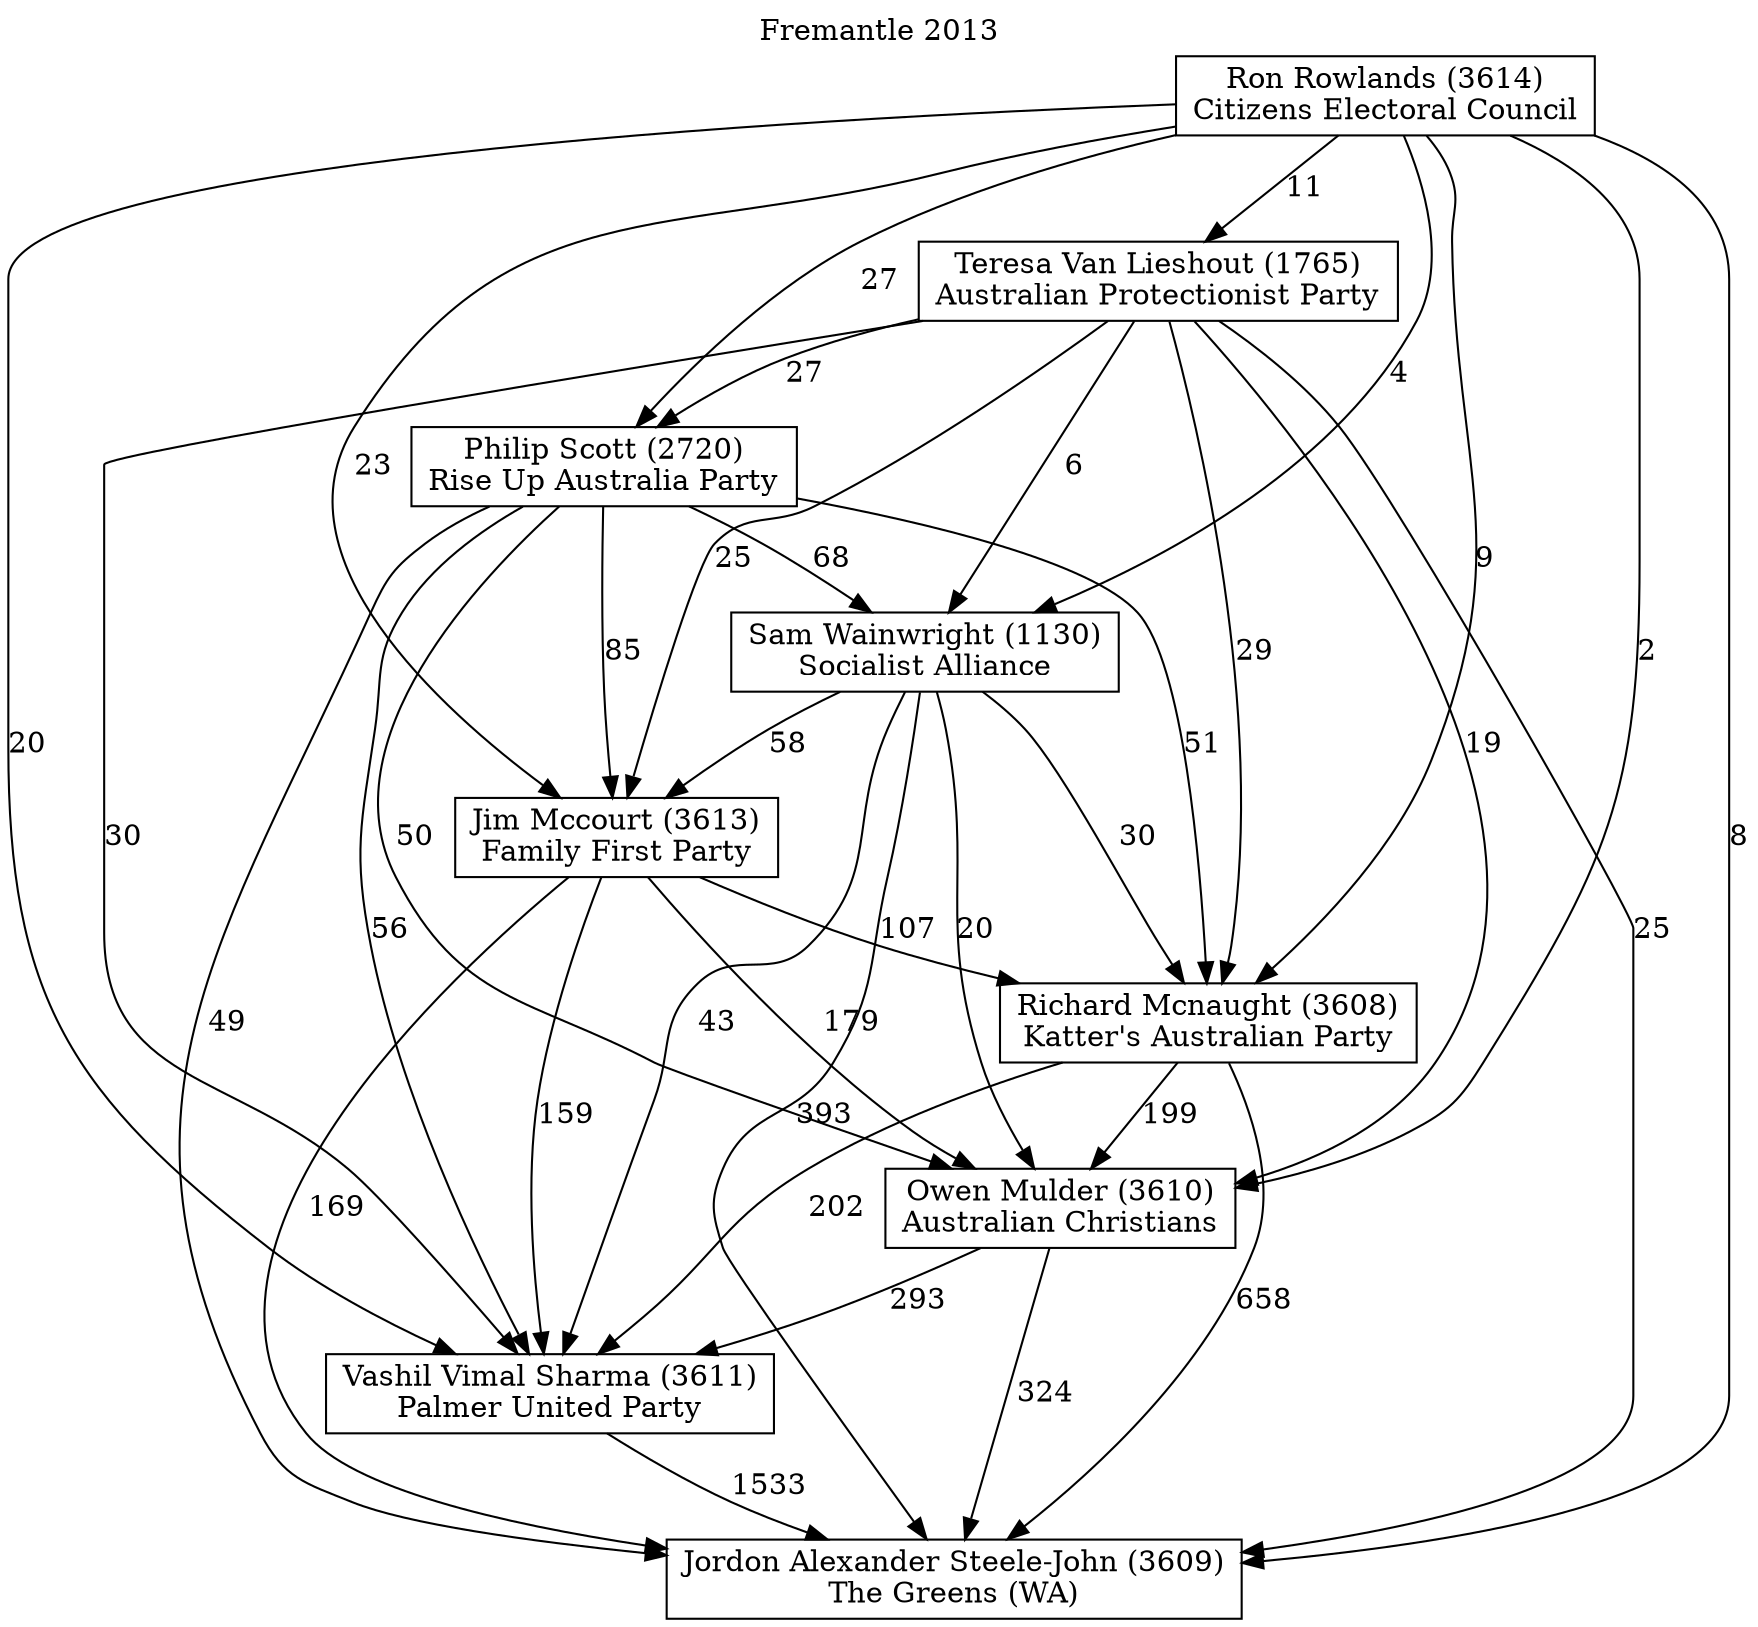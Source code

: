 // House preference flow
digraph "Jordon Alexander Steele-John (3609)_Fremantle_2013" {
	graph [label="Fremantle 2013" labelloc=t]
	node [shape=box]
	"Jordon Alexander Steele-John (3609)" [label="Jordon Alexander Steele-John (3609)
The Greens (WA)"]
	"Vashil Vimal Sharma (3611)" [label="Vashil Vimal Sharma (3611)
Palmer United Party"]
	"Owen Mulder (3610)" [label="Owen Mulder (3610)
Australian Christians"]
	"Richard Mcnaught (3608)" [label="Richard Mcnaught (3608)
Katter's Australian Party"]
	"Jim Mccourt (3613)" [label="Jim Mccourt (3613)
Family First Party"]
	"Sam Wainwright (1130)" [label="Sam Wainwright (1130)
Socialist Alliance"]
	"Philip Scott (2720)" [label="Philip Scott (2720)
Rise Up Australia Party"]
	"Teresa Van Lieshout (1765)" [label="Teresa Van Lieshout (1765)
Australian Protectionist Party"]
	"Ron Rowlands (3614)" [label="Ron Rowlands (3614)
Citizens Electoral Council"]
	"Jordon Alexander Steele-John (3609)" [label="Jordon Alexander Steele-John (3609)
The Greens (WA)"]
	"Owen Mulder (3610)" [label="Owen Mulder (3610)
Australian Christians"]
	"Richard Mcnaught (3608)" [label="Richard Mcnaught (3608)
Katter's Australian Party"]
	"Jim Mccourt (3613)" [label="Jim Mccourt (3613)
Family First Party"]
	"Sam Wainwright (1130)" [label="Sam Wainwright (1130)
Socialist Alliance"]
	"Philip Scott (2720)" [label="Philip Scott (2720)
Rise Up Australia Party"]
	"Teresa Van Lieshout (1765)" [label="Teresa Van Lieshout (1765)
Australian Protectionist Party"]
	"Ron Rowlands (3614)" [label="Ron Rowlands (3614)
Citizens Electoral Council"]
	"Jordon Alexander Steele-John (3609)" [label="Jordon Alexander Steele-John (3609)
The Greens (WA)"]
	"Richard Mcnaught (3608)" [label="Richard Mcnaught (3608)
Katter's Australian Party"]
	"Jim Mccourt (3613)" [label="Jim Mccourt (3613)
Family First Party"]
	"Sam Wainwright (1130)" [label="Sam Wainwright (1130)
Socialist Alliance"]
	"Philip Scott (2720)" [label="Philip Scott (2720)
Rise Up Australia Party"]
	"Teresa Van Lieshout (1765)" [label="Teresa Van Lieshout (1765)
Australian Protectionist Party"]
	"Ron Rowlands (3614)" [label="Ron Rowlands (3614)
Citizens Electoral Council"]
	"Jordon Alexander Steele-John (3609)" [label="Jordon Alexander Steele-John (3609)
The Greens (WA)"]
	"Jim Mccourt (3613)" [label="Jim Mccourt (3613)
Family First Party"]
	"Sam Wainwright (1130)" [label="Sam Wainwright (1130)
Socialist Alliance"]
	"Philip Scott (2720)" [label="Philip Scott (2720)
Rise Up Australia Party"]
	"Teresa Van Lieshout (1765)" [label="Teresa Van Lieshout (1765)
Australian Protectionist Party"]
	"Ron Rowlands (3614)" [label="Ron Rowlands (3614)
Citizens Electoral Council"]
	"Jordon Alexander Steele-John (3609)" [label="Jordon Alexander Steele-John (3609)
The Greens (WA)"]
	"Sam Wainwright (1130)" [label="Sam Wainwright (1130)
Socialist Alliance"]
	"Philip Scott (2720)" [label="Philip Scott (2720)
Rise Up Australia Party"]
	"Teresa Van Lieshout (1765)" [label="Teresa Van Lieshout (1765)
Australian Protectionist Party"]
	"Ron Rowlands (3614)" [label="Ron Rowlands (3614)
Citizens Electoral Council"]
	"Jordon Alexander Steele-John (3609)" [label="Jordon Alexander Steele-John (3609)
The Greens (WA)"]
	"Philip Scott (2720)" [label="Philip Scott (2720)
Rise Up Australia Party"]
	"Teresa Van Lieshout (1765)" [label="Teresa Van Lieshout (1765)
Australian Protectionist Party"]
	"Ron Rowlands (3614)" [label="Ron Rowlands (3614)
Citizens Electoral Council"]
	"Jordon Alexander Steele-John (3609)" [label="Jordon Alexander Steele-John (3609)
The Greens (WA)"]
	"Teresa Van Lieshout (1765)" [label="Teresa Van Lieshout (1765)
Australian Protectionist Party"]
	"Ron Rowlands (3614)" [label="Ron Rowlands (3614)
Citizens Electoral Council"]
	"Jordon Alexander Steele-John (3609)" [label="Jordon Alexander Steele-John (3609)
The Greens (WA)"]
	"Ron Rowlands (3614)" [label="Ron Rowlands (3614)
Citizens Electoral Council"]
	"Ron Rowlands (3614)" [label="Ron Rowlands (3614)
Citizens Electoral Council"]
	"Teresa Van Lieshout (1765)" [label="Teresa Van Lieshout (1765)
Australian Protectionist Party"]
	"Ron Rowlands (3614)" [label="Ron Rowlands (3614)
Citizens Electoral Council"]
	"Ron Rowlands (3614)" [label="Ron Rowlands (3614)
Citizens Electoral Council"]
	"Philip Scott (2720)" [label="Philip Scott (2720)
Rise Up Australia Party"]
	"Teresa Van Lieshout (1765)" [label="Teresa Van Lieshout (1765)
Australian Protectionist Party"]
	"Ron Rowlands (3614)" [label="Ron Rowlands (3614)
Citizens Electoral Council"]
	"Philip Scott (2720)" [label="Philip Scott (2720)
Rise Up Australia Party"]
	"Ron Rowlands (3614)" [label="Ron Rowlands (3614)
Citizens Electoral Council"]
	"Ron Rowlands (3614)" [label="Ron Rowlands (3614)
Citizens Electoral Council"]
	"Teresa Van Lieshout (1765)" [label="Teresa Van Lieshout (1765)
Australian Protectionist Party"]
	"Ron Rowlands (3614)" [label="Ron Rowlands (3614)
Citizens Electoral Council"]
	"Ron Rowlands (3614)" [label="Ron Rowlands (3614)
Citizens Electoral Council"]
	"Sam Wainwright (1130)" [label="Sam Wainwright (1130)
Socialist Alliance"]
	"Philip Scott (2720)" [label="Philip Scott (2720)
Rise Up Australia Party"]
	"Teresa Van Lieshout (1765)" [label="Teresa Van Lieshout (1765)
Australian Protectionist Party"]
	"Ron Rowlands (3614)" [label="Ron Rowlands (3614)
Citizens Electoral Council"]
	"Sam Wainwright (1130)" [label="Sam Wainwright (1130)
Socialist Alliance"]
	"Teresa Van Lieshout (1765)" [label="Teresa Van Lieshout (1765)
Australian Protectionist Party"]
	"Ron Rowlands (3614)" [label="Ron Rowlands (3614)
Citizens Electoral Council"]
	"Sam Wainwright (1130)" [label="Sam Wainwright (1130)
Socialist Alliance"]
	"Ron Rowlands (3614)" [label="Ron Rowlands (3614)
Citizens Electoral Council"]
	"Ron Rowlands (3614)" [label="Ron Rowlands (3614)
Citizens Electoral Council"]
	"Teresa Van Lieshout (1765)" [label="Teresa Van Lieshout (1765)
Australian Protectionist Party"]
	"Ron Rowlands (3614)" [label="Ron Rowlands (3614)
Citizens Electoral Council"]
	"Ron Rowlands (3614)" [label="Ron Rowlands (3614)
Citizens Electoral Council"]
	"Philip Scott (2720)" [label="Philip Scott (2720)
Rise Up Australia Party"]
	"Teresa Van Lieshout (1765)" [label="Teresa Van Lieshout (1765)
Australian Protectionist Party"]
	"Ron Rowlands (3614)" [label="Ron Rowlands (3614)
Citizens Electoral Council"]
	"Philip Scott (2720)" [label="Philip Scott (2720)
Rise Up Australia Party"]
	"Ron Rowlands (3614)" [label="Ron Rowlands (3614)
Citizens Electoral Council"]
	"Ron Rowlands (3614)" [label="Ron Rowlands (3614)
Citizens Electoral Council"]
	"Teresa Van Lieshout (1765)" [label="Teresa Van Lieshout (1765)
Australian Protectionist Party"]
	"Ron Rowlands (3614)" [label="Ron Rowlands (3614)
Citizens Electoral Council"]
	"Ron Rowlands (3614)" [label="Ron Rowlands (3614)
Citizens Electoral Council"]
	"Jim Mccourt (3613)" [label="Jim Mccourt (3613)
Family First Party"]
	"Sam Wainwright (1130)" [label="Sam Wainwright (1130)
Socialist Alliance"]
	"Philip Scott (2720)" [label="Philip Scott (2720)
Rise Up Australia Party"]
	"Teresa Van Lieshout (1765)" [label="Teresa Van Lieshout (1765)
Australian Protectionist Party"]
	"Ron Rowlands (3614)" [label="Ron Rowlands (3614)
Citizens Electoral Council"]
	"Jim Mccourt (3613)" [label="Jim Mccourt (3613)
Family First Party"]
	"Philip Scott (2720)" [label="Philip Scott (2720)
Rise Up Australia Party"]
	"Teresa Van Lieshout (1765)" [label="Teresa Van Lieshout (1765)
Australian Protectionist Party"]
	"Ron Rowlands (3614)" [label="Ron Rowlands (3614)
Citizens Electoral Council"]
	"Jim Mccourt (3613)" [label="Jim Mccourt (3613)
Family First Party"]
	"Teresa Van Lieshout (1765)" [label="Teresa Van Lieshout (1765)
Australian Protectionist Party"]
	"Ron Rowlands (3614)" [label="Ron Rowlands (3614)
Citizens Electoral Council"]
	"Jim Mccourt (3613)" [label="Jim Mccourt (3613)
Family First Party"]
	"Ron Rowlands (3614)" [label="Ron Rowlands (3614)
Citizens Electoral Council"]
	"Ron Rowlands (3614)" [label="Ron Rowlands (3614)
Citizens Electoral Council"]
	"Teresa Van Lieshout (1765)" [label="Teresa Van Lieshout (1765)
Australian Protectionist Party"]
	"Ron Rowlands (3614)" [label="Ron Rowlands (3614)
Citizens Electoral Council"]
	"Ron Rowlands (3614)" [label="Ron Rowlands (3614)
Citizens Electoral Council"]
	"Philip Scott (2720)" [label="Philip Scott (2720)
Rise Up Australia Party"]
	"Teresa Van Lieshout (1765)" [label="Teresa Van Lieshout (1765)
Australian Protectionist Party"]
	"Ron Rowlands (3614)" [label="Ron Rowlands (3614)
Citizens Electoral Council"]
	"Philip Scott (2720)" [label="Philip Scott (2720)
Rise Up Australia Party"]
	"Ron Rowlands (3614)" [label="Ron Rowlands (3614)
Citizens Electoral Council"]
	"Ron Rowlands (3614)" [label="Ron Rowlands (3614)
Citizens Electoral Council"]
	"Teresa Van Lieshout (1765)" [label="Teresa Van Lieshout (1765)
Australian Protectionist Party"]
	"Ron Rowlands (3614)" [label="Ron Rowlands (3614)
Citizens Electoral Council"]
	"Ron Rowlands (3614)" [label="Ron Rowlands (3614)
Citizens Electoral Council"]
	"Sam Wainwright (1130)" [label="Sam Wainwright (1130)
Socialist Alliance"]
	"Philip Scott (2720)" [label="Philip Scott (2720)
Rise Up Australia Party"]
	"Teresa Van Lieshout (1765)" [label="Teresa Van Lieshout (1765)
Australian Protectionist Party"]
	"Ron Rowlands (3614)" [label="Ron Rowlands (3614)
Citizens Electoral Council"]
	"Sam Wainwright (1130)" [label="Sam Wainwright (1130)
Socialist Alliance"]
	"Teresa Van Lieshout (1765)" [label="Teresa Van Lieshout (1765)
Australian Protectionist Party"]
	"Ron Rowlands (3614)" [label="Ron Rowlands (3614)
Citizens Electoral Council"]
	"Sam Wainwright (1130)" [label="Sam Wainwright (1130)
Socialist Alliance"]
	"Ron Rowlands (3614)" [label="Ron Rowlands (3614)
Citizens Electoral Council"]
	"Ron Rowlands (3614)" [label="Ron Rowlands (3614)
Citizens Electoral Council"]
	"Teresa Van Lieshout (1765)" [label="Teresa Van Lieshout (1765)
Australian Protectionist Party"]
	"Ron Rowlands (3614)" [label="Ron Rowlands (3614)
Citizens Electoral Council"]
	"Ron Rowlands (3614)" [label="Ron Rowlands (3614)
Citizens Electoral Council"]
	"Philip Scott (2720)" [label="Philip Scott (2720)
Rise Up Australia Party"]
	"Teresa Van Lieshout (1765)" [label="Teresa Van Lieshout (1765)
Australian Protectionist Party"]
	"Ron Rowlands (3614)" [label="Ron Rowlands (3614)
Citizens Electoral Council"]
	"Philip Scott (2720)" [label="Philip Scott (2720)
Rise Up Australia Party"]
	"Ron Rowlands (3614)" [label="Ron Rowlands (3614)
Citizens Electoral Council"]
	"Ron Rowlands (3614)" [label="Ron Rowlands (3614)
Citizens Electoral Council"]
	"Teresa Van Lieshout (1765)" [label="Teresa Van Lieshout (1765)
Australian Protectionist Party"]
	"Ron Rowlands (3614)" [label="Ron Rowlands (3614)
Citizens Electoral Council"]
	"Ron Rowlands (3614)" [label="Ron Rowlands (3614)
Citizens Electoral Council"]
	"Richard Mcnaught (3608)" [label="Richard Mcnaught (3608)
Katter's Australian Party"]
	"Jim Mccourt (3613)" [label="Jim Mccourt (3613)
Family First Party"]
	"Sam Wainwright (1130)" [label="Sam Wainwright (1130)
Socialist Alliance"]
	"Philip Scott (2720)" [label="Philip Scott (2720)
Rise Up Australia Party"]
	"Teresa Van Lieshout (1765)" [label="Teresa Van Lieshout (1765)
Australian Protectionist Party"]
	"Ron Rowlands (3614)" [label="Ron Rowlands (3614)
Citizens Electoral Council"]
	"Richard Mcnaught (3608)" [label="Richard Mcnaught (3608)
Katter's Australian Party"]
	"Sam Wainwright (1130)" [label="Sam Wainwright (1130)
Socialist Alliance"]
	"Philip Scott (2720)" [label="Philip Scott (2720)
Rise Up Australia Party"]
	"Teresa Van Lieshout (1765)" [label="Teresa Van Lieshout (1765)
Australian Protectionist Party"]
	"Ron Rowlands (3614)" [label="Ron Rowlands (3614)
Citizens Electoral Council"]
	"Richard Mcnaught (3608)" [label="Richard Mcnaught (3608)
Katter's Australian Party"]
	"Philip Scott (2720)" [label="Philip Scott (2720)
Rise Up Australia Party"]
	"Teresa Van Lieshout (1765)" [label="Teresa Van Lieshout (1765)
Australian Protectionist Party"]
	"Ron Rowlands (3614)" [label="Ron Rowlands (3614)
Citizens Electoral Council"]
	"Richard Mcnaught (3608)" [label="Richard Mcnaught (3608)
Katter's Australian Party"]
	"Teresa Van Lieshout (1765)" [label="Teresa Van Lieshout (1765)
Australian Protectionist Party"]
	"Ron Rowlands (3614)" [label="Ron Rowlands (3614)
Citizens Electoral Council"]
	"Richard Mcnaught (3608)" [label="Richard Mcnaught (3608)
Katter's Australian Party"]
	"Ron Rowlands (3614)" [label="Ron Rowlands (3614)
Citizens Electoral Council"]
	"Ron Rowlands (3614)" [label="Ron Rowlands (3614)
Citizens Electoral Council"]
	"Teresa Van Lieshout (1765)" [label="Teresa Van Lieshout (1765)
Australian Protectionist Party"]
	"Ron Rowlands (3614)" [label="Ron Rowlands (3614)
Citizens Electoral Council"]
	"Ron Rowlands (3614)" [label="Ron Rowlands (3614)
Citizens Electoral Council"]
	"Philip Scott (2720)" [label="Philip Scott (2720)
Rise Up Australia Party"]
	"Teresa Van Lieshout (1765)" [label="Teresa Van Lieshout (1765)
Australian Protectionist Party"]
	"Ron Rowlands (3614)" [label="Ron Rowlands (3614)
Citizens Electoral Council"]
	"Philip Scott (2720)" [label="Philip Scott (2720)
Rise Up Australia Party"]
	"Ron Rowlands (3614)" [label="Ron Rowlands (3614)
Citizens Electoral Council"]
	"Ron Rowlands (3614)" [label="Ron Rowlands (3614)
Citizens Electoral Council"]
	"Teresa Van Lieshout (1765)" [label="Teresa Van Lieshout (1765)
Australian Protectionist Party"]
	"Ron Rowlands (3614)" [label="Ron Rowlands (3614)
Citizens Electoral Council"]
	"Ron Rowlands (3614)" [label="Ron Rowlands (3614)
Citizens Electoral Council"]
	"Sam Wainwright (1130)" [label="Sam Wainwright (1130)
Socialist Alliance"]
	"Philip Scott (2720)" [label="Philip Scott (2720)
Rise Up Australia Party"]
	"Teresa Van Lieshout (1765)" [label="Teresa Van Lieshout (1765)
Australian Protectionist Party"]
	"Ron Rowlands (3614)" [label="Ron Rowlands (3614)
Citizens Electoral Council"]
	"Sam Wainwright (1130)" [label="Sam Wainwright (1130)
Socialist Alliance"]
	"Teresa Van Lieshout (1765)" [label="Teresa Van Lieshout (1765)
Australian Protectionist Party"]
	"Ron Rowlands (3614)" [label="Ron Rowlands (3614)
Citizens Electoral Council"]
	"Sam Wainwright (1130)" [label="Sam Wainwright (1130)
Socialist Alliance"]
	"Ron Rowlands (3614)" [label="Ron Rowlands (3614)
Citizens Electoral Council"]
	"Ron Rowlands (3614)" [label="Ron Rowlands (3614)
Citizens Electoral Council"]
	"Teresa Van Lieshout (1765)" [label="Teresa Van Lieshout (1765)
Australian Protectionist Party"]
	"Ron Rowlands (3614)" [label="Ron Rowlands (3614)
Citizens Electoral Council"]
	"Ron Rowlands (3614)" [label="Ron Rowlands (3614)
Citizens Electoral Council"]
	"Philip Scott (2720)" [label="Philip Scott (2720)
Rise Up Australia Party"]
	"Teresa Van Lieshout (1765)" [label="Teresa Van Lieshout (1765)
Australian Protectionist Party"]
	"Ron Rowlands (3614)" [label="Ron Rowlands (3614)
Citizens Electoral Council"]
	"Philip Scott (2720)" [label="Philip Scott (2720)
Rise Up Australia Party"]
	"Ron Rowlands (3614)" [label="Ron Rowlands (3614)
Citizens Electoral Council"]
	"Ron Rowlands (3614)" [label="Ron Rowlands (3614)
Citizens Electoral Council"]
	"Teresa Van Lieshout (1765)" [label="Teresa Van Lieshout (1765)
Australian Protectionist Party"]
	"Ron Rowlands (3614)" [label="Ron Rowlands (3614)
Citizens Electoral Council"]
	"Ron Rowlands (3614)" [label="Ron Rowlands (3614)
Citizens Electoral Council"]
	"Jim Mccourt (3613)" [label="Jim Mccourt (3613)
Family First Party"]
	"Sam Wainwright (1130)" [label="Sam Wainwright (1130)
Socialist Alliance"]
	"Philip Scott (2720)" [label="Philip Scott (2720)
Rise Up Australia Party"]
	"Teresa Van Lieshout (1765)" [label="Teresa Van Lieshout (1765)
Australian Protectionist Party"]
	"Ron Rowlands (3614)" [label="Ron Rowlands (3614)
Citizens Electoral Council"]
	"Jim Mccourt (3613)" [label="Jim Mccourt (3613)
Family First Party"]
	"Philip Scott (2720)" [label="Philip Scott (2720)
Rise Up Australia Party"]
	"Teresa Van Lieshout (1765)" [label="Teresa Van Lieshout (1765)
Australian Protectionist Party"]
	"Ron Rowlands (3614)" [label="Ron Rowlands (3614)
Citizens Electoral Council"]
	"Jim Mccourt (3613)" [label="Jim Mccourt (3613)
Family First Party"]
	"Teresa Van Lieshout (1765)" [label="Teresa Van Lieshout (1765)
Australian Protectionist Party"]
	"Ron Rowlands (3614)" [label="Ron Rowlands (3614)
Citizens Electoral Council"]
	"Jim Mccourt (3613)" [label="Jim Mccourt (3613)
Family First Party"]
	"Ron Rowlands (3614)" [label="Ron Rowlands (3614)
Citizens Electoral Council"]
	"Ron Rowlands (3614)" [label="Ron Rowlands (3614)
Citizens Electoral Council"]
	"Teresa Van Lieshout (1765)" [label="Teresa Van Lieshout (1765)
Australian Protectionist Party"]
	"Ron Rowlands (3614)" [label="Ron Rowlands (3614)
Citizens Electoral Council"]
	"Ron Rowlands (3614)" [label="Ron Rowlands (3614)
Citizens Electoral Council"]
	"Philip Scott (2720)" [label="Philip Scott (2720)
Rise Up Australia Party"]
	"Teresa Van Lieshout (1765)" [label="Teresa Van Lieshout (1765)
Australian Protectionist Party"]
	"Ron Rowlands (3614)" [label="Ron Rowlands (3614)
Citizens Electoral Council"]
	"Philip Scott (2720)" [label="Philip Scott (2720)
Rise Up Australia Party"]
	"Ron Rowlands (3614)" [label="Ron Rowlands (3614)
Citizens Electoral Council"]
	"Ron Rowlands (3614)" [label="Ron Rowlands (3614)
Citizens Electoral Council"]
	"Teresa Van Lieshout (1765)" [label="Teresa Van Lieshout (1765)
Australian Protectionist Party"]
	"Ron Rowlands (3614)" [label="Ron Rowlands (3614)
Citizens Electoral Council"]
	"Ron Rowlands (3614)" [label="Ron Rowlands (3614)
Citizens Electoral Council"]
	"Sam Wainwright (1130)" [label="Sam Wainwright (1130)
Socialist Alliance"]
	"Philip Scott (2720)" [label="Philip Scott (2720)
Rise Up Australia Party"]
	"Teresa Van Lieshout (1765)" [label="Teresa Van Lieshout (1765)
Australian Protectionist Party"]
	"Ron Rowlands (3614)" [label="Ron Rowlands (3614)
Citizens Electoral Council"]
	"Sam Wainwright (1130)" [label="Sam Wainwright (1130)
Socialist Alliance"]
	"Teresa Van Lieshout (1765)" [label="Teresa Van Lieshout (1765)
Australian Protectionist Party"]
	"Ron Rowlands (3614)" [label="Ron Rowlands (3614)
Citizens Electoral Council"]
	"Sam Wainwright (1130)" [label="Sam Wainwright (1130)
Socialist Alliance"]
	"Ron Rowlands (3614)" [label="Ron Rowlands (3614)
Citizens Electoral Council"]
	"Ron Rowlands (3614)" [label="Ron Rowlands (3614)
Citizens Electoral Council"]
	"Teresa Van Lieshout (1765)" [label="Teresa Van Lieshout (1765)
Australian Protectionist Party"]
	"Ron Rowlands (3614)" [label="Ron Rowlands (3614)
Citizens Electoral Council"]
	"Ron Rowlands (3614)" [label="Ron Rowlands (3614)
Citizens Electoral Council"]
	"Philip Scott (2720)" [label="Philip Scott (2720)
Rise Up Australia Party"]
	"Teresa Van Lieshout (1765)" [label="Teresa Van Lieshout (1765)
Australian Protectionist Party"]
	"Ron Rowlands (3614)" [label="Ron Rowlands (3614)
Citizens Electoral Council"]
	"Philip Scott (2720)" [label="Philip Scott (2720)
Rise Up Australia Party"]
	"Ron Rowlands (3614)" [label="Ron Rowlands (3614)
Citizens Electoral Council"]
	"Ron Rowlands (3614)" [label="Ron Rowlands (3614)
Citizens Electoral Council"]
	"Teresa Van Lieshout (1765)" [label="Teresa Van Lieshout (1765)
Australian Protectionist Party"]
	"Ron Rowlands (3614)" [label="Ron Rowlands (3614)
Citizens Electoral Council"]
	"Ron Rowlands (3614)" [label="Ron Rowlands (3614)
Citizens Electoral Council"]
	"Owen Mulder (3610)" [label="Owen Mulder (3610)
Australian Christians"]
	"Richard Mcnaught (3608)" [label="Richard Mcnaught (3608)
Katter's Australian Party"]
	"Jim Mccourt (3613)" [label="Jim Mccourt (3613)
Family First Party"]
	"Sam Wainwright (1130)" [label="Sam Wainwright (1130)
Socialist Alliance"]
	"Philip Scott (2720)" [label="Philip Scott (2720)
Rise Up Australia Party"]
	"Teresa Van Lieshout (1765)" [label="Teresa Van Lieshout (1765)
Australian Protectionist Party"]
	"Ron Rowlands (3614)" [label="Ron Rowlands (3614)
Citizens Electoral Council"]
	"Owen Mulder (3610)" [label="Owen Mulder (3610)
Australian Christians"]
	"Jim Mccourt (3613)" [label="Jim Mccourt (3613)
Family First Party"]
	"Sam Wainwright (1130)" [label="Sam Wainwright (1130)
Socialist Alliance"]
	"Philip Scott (2720)" [label="Philip Scott (2720)
Rise Up Australia Party"]
	"Teresa Van Lieshout (1765)" [label="Teresa Van Lieshout (1765)
Australian Protectionist Party"]
	"Ron Rowlands (3614)" [label="Ron Rowlands (3614)
Citizens Electoral Council"]
	"Owen Mulder (3610)" [label="Owen Mulder (3610)
Australian Christians"]
	"Sam Wainwright (1130)" [label="Sam Wainwright (1130)
Socialist Alliance"]
	"Philip Scott (2720)" [label="Philip Scott (2720)
Rise Up Australia Party"]
	"Teresa Van Lieshout (1765)" [label="Teresa Van Lieshout (1765)
Australian Protectionist Party"]
	"Ron Rowlands (3614)" [label="Ron Rowlands (3614)
Citizens Electoral Council"]
	"Owen Mulder (3610)" [label="Owen Mulder (3610)
Australian Christians"]
	"Philip Scott (2720)" [label="Philip Scott (2720)
Rise Up Australia Party"]
	"Teresa Van Lieshout (1765)" [label="Teresa Van Lieshout (1765)
Australian Protectionist Party"]
	"Ron Rowlands (3614)" [label="Ron Rowlands (3614)
Citizens Electoral Council"]
	"Owen Mulder (3610)" [label="Owen Mulder (3610)
Australian Christians"]
	"Teresa Van Lieshout (1765)" [label="Teresa Van Lieshout (1765)
Australian Protectionist Party"]
	"Ron Rowlands (3614)" [label="Ron Rowlands (3614)
Citizens Electoral Council"]
	"Owen Mulder (3610)" [label="Owen Mulder (3610)
Australian Christians"]
	"Ron Rowlands (3614)" [label="Ron Rowlands (3614)
Citizens Electoral Council"]
	"Ron Rowlands (3614)" [label="Ron Rowlands (3614)
Citizens Electoral Council"]
	"Teresa Van Lieshout (1765)" [label="Teresa Van Lieshout (1765)
Australian Protectionist Party"]
	"Ron Rowlands (3614)" [label="Ron Rowlands (3614)
Citizens Electoral Council"]
	"Ron Rowlands (3614)" [label="Ron Rowlands (3614)
Citizens Electoral Council"]
	"Philip Scott (2720)" [label="Philip Scott (2720)
Rise Up Australia Party"]
	"Teresa Van Lieshout (1765)" [label="Teresa Van Lieshout (1765)
Australian Protectionist Party"]
	"Ron Rowlands (3614)" [label="Ron Rowlands (3614)
Citizens Electoral Council"]
	"Philip Scott (2720)" [label="Philip Scott (2720)
Rise Up Australia Party"]
	"Ron Rowlands (3614)" [label="Ron Rowlands (3614)
Citizens Electoral Council"]
	"Ron Rowlands (3614)" [label="Ron Rowlands (3614)
Citizens Electoral Council"]
	"Teresa Van Lieshout (1765)" [label="Teresa Van Lieshout (1765)
Australian Protectionist Party"]
	"Ron Rowlands (3614)" [label="Ron Rowlands (3614)
Citizens Electoral Council"]
	"Ron Rowlands (3614)" [label="Ron Rowlands (3614)
Citizens Electoral Council"]
	"Sam Wainwright (1130)" [label="Sam Wainwright (1130)
Socialist Alliance"]
	"Philip Scott (2720)" [label="Philip Scott (2720)
Rise Up Australia Party"]
	"Teresa Van Lieshout (1765)" [label="Teresa Van Lieshout (1765)
Australian Protectionist Party"]
	"Ron Rowlands (3614)" [label="Ron Rowlands (3614)
Citizens Electoral Council"]
	"Sam Wainwright (1130)" [label="Sam Wainwright (1130)
Socialist Alliance"]
	"Teresa Van Lieshout (1765)" [label="Teresa Van Lieshout (1765)
Australian Protectionist Party"]
	"Ron Rowlands (3614)" [label="Ron Rowlands (3614)
Citizens Electoral Council"]
	"Sam Wainwright (1130)" [label="Sam Wainwright (1130)
Socialist Alliance"]
	"Ron Rowlands (3614)" [label="Ron Rowlands (3614)
Citizens Electoral Council"]
	"Ron Rowlands (3614)" [label="Ron Rowlands (3614)
Citizens Electoral Council"]
	"Teresa Van Lieshout (1765)" [label="Teresa Van Lieshout (1765)
Australian Protectionist Party"]
	"Ron Rowlands (3614)" [label="Ron Rowlands (3614)
Citizens Electoral Council"]
	"Ron Rowlands (3614)" [label="Ron Rowlands (3614)
Citizens Electoral Council"]
	"Philip Scott (2720)" [label="Philip Scott (2720)
Rise Up Australia Party"]
	"Teresa Van Lieshout (1765)" [label="Teresa Van Lieshout (1765)
Australian Protectionist Party"]
	"Ron Rowlands (3614)" [label="Ron Rowlands (3614)
Citizens Electoral Council"]
	"Philip Scott (2720)" [label="Philip Scott (2720)
Rise Up Australia Party"]
	"Ron Rowlands (3614)" [label="Ron Rowlands (3614)
Citizens Electoral Council"]
	"Ron Rowlands (3614)" [label="Ron Rowlands (3614)
Citizens Electoral Council"]
	"Teresa Van Lieshout (1765)" [label="Teresa Van Lieshout (1765)
Australian Protectionist Party"]
	"Ron Rowlands (3614)" [label="Ron Rowlands (3614)
Citizens Electoral Council"]
	"Ron Rowlands (3614)" [label="Ron Rowlands (3614)
Citizens Electoral Council"]
	"Jim Mccourt (3613)" [label="Jim Mccourt (3613)
Family First Party"]
	"Sam Wainwright (1130)" [label="Sam Wainwright (1130)
Socialist Alliance"]
	"Philip Scott (2720)" [label="Philip Scott (2720)
Rise Up Australia Party"]
	"Teresa Van Lieshout (1765)" [label="Teresa Van Lieshout (1765)
Australian Protectionist Party"]
	"Ron Rowlands (3614)" [label="Ron Rowlands (3614)
Citizens Electoral Council"]
	"Jim Mccourt (3613)" [label="Jim Mccourt (3613)
Family First Party"]
	"Philip Scott (2720)" [label="Philip Scott (2720)
Rise Up Australia Party"]
	"Teresa Van Lieshout (1765)" [label="Teresa Van Lieshout (1765)
Australian Protectionist Party"]
	"Ron Rowlands (3614)" [label="Ron Rowlands (3614)
Citizens Electoral Council"]
	"Jim Mccourt (3613)" [label="Jim Mccourt (3613)
Family First Party"]
	"Teresa Van Lieshout (1765)" [label="Teresa Van Lieshout (1765)
Australian Protectionist Party"]
	"Ron Rowlands (3614)" [label="Ron Rowlands (3614)
Citizens Electoral Council"]
	"Jim Mccourt (3613)" [label="Jim Mccourt (3613)
Family First Party"]
	"Ron Rowlands (3614)" [label="Ron Rowlands (3614)
Citizens Electoral Council"]
	"Ron Rowlands (3614)" [label="Ron Rowlands (3614)
Citizens Electoral Council"]
	"Teresa Van Lieshout (1765)" [label="Teresa Van Lieshout (1765)
Australian Protectionist Party"]
	"Ron Rowlands (3614)" [label="Ron Rowlands (3614)
Citizens Electoral Council"]
	"Ron Rowlands (3614)" [label="Ron Rowlands (3614)
Citizens Electoral Council"]
	"Philip Scott (2720)" [label="Philip Scott (2720)
Rise Up Australia Party"]
	"Teresa Van Lieshout (1765)" [label="Teresa Van Lieshout (1765)
Australian Protectionist Party"]
	"Ron Rowlands (3614)" [label="Ron Rowlands (3614)
Citizens Electoral Council"]
	"Philip Scott (2720)" [label="Philip Scott (2720)
Rise Up Australia Party"]
	"Ron Rowlands (3614)" [label="Ron Rowlands (3614)
Citizens Electoral Council"]
	"Ron Rowlands (3614)" [label="Ron Rowlands (3614)
Citizens Electoral Council"]
	"Teresa Van Lieshout (1765)" [label="Teresa Van Lieshout (1765)
Australian Protectionist Party"]
	"Ron Rowlands (3614)" [label="Ron Rowlands (3614)
Citizens Electoral Council"]
	"Ron Rowlands (3614)" [label="Ron Rowlands (3614)
Citizens Electoral Council"]
	"Sam Wainwright (1130)" [label="Sam Wainwright (1130)
Socialist Alliance"]
	"Philip Scott (2720)" [label="Philip Scott (2720)
Rise Up Australia Party"]
	"Teresa Van Lieshout (1765)" [label="Teresa Van Lieshout (1765)
Australian Protectionist Party"]
	"Ron Rowlands (3614)" [label="Ron Rowlands (3614)
Citizens Electoral Council"]
	"Sam Wainwright (1130)" [label="Sam Wainwright (1130)
Socialist Alliance"]
	"Teresa Van Lieshout (1765)" [label="Teresa Van Lieshout (1765)
Australian Protectionist Party"]
	"Ron Rowlands (3614)" [label="Ron Rowlands (3614)
Citizens Electoral Council"]
	"Sam Wainwright (1130)" [label="Sam Wainwright (1130)
Socialist Alliance"]
	"Ron Rowlands (3614)" [label="Ron Rowlands (3614)
Citizens Electoral Council"]
	"Ron Rowlands (3614)" [label="Ron Rowlands (3614)
Citizens Electoral Council"]
	"Teresa Van Lieshout (1765)" [label="Teresa Van Lieshout (1765)
Australian Protectionist Party"]
	"Ron Rowlands (3614)" [label="Ron Rowlands (3614)
Citizens Electoral Council"]
	"Ron Rowlands (3614)" [label="Ron Rowlands (3614)
Citizens Electoral Council"]
	"Philip Scott (2720)" [label="Philip Scott (2720)
Rise Up Australia Party"]
	"Teresa Van Lieshout (1765)" [label="Teresa Van Lieshout (1765)
Australian Protectionist Party"]
	"Ron Rowlands (3614)" [label="Ron Rowlands (3614)
Citizens Electoral Council"]
	"Philip Scott (2720)" [label="Philip Scott (2720)
Rise Up Australia Party"]
	"Ron Rowlands (3614)" [label="Ron Rowlands (3614)
Citizens Electoral Council"]
	"Ron Rowlands (3614)" [label="Ron Rowlands (3614)
Citizens Electoral Council"]
	"Teresa Van Lieshout (1765)" [label="Teresa Van Lieshout (1765)
Australian Protectionist Party"]
	"Ron Rowlands (3614)" [label="Ron Rowlands (3614)
Citizens Electoral Council"]
	"Ron Rowlands (3614)" [label="Ron Rowlands (3614)
Citizens Electoral Council"]
	"Richard Mcnaught (3608)" [label="Richard Mcnaught (3608)
Katter's Australian Party"]
	"Jim Mccourt (3613)" [label="Jim Mccourt (3613)
Family First Party"]
	"Sam Wainwright (1130)" [label="Sam Wainwright (1130)
Socialist Alliance"]
	"Philip Scott (2720)" [label="Philip Scott (2720)
Rise Up Australia Party"]
	"Teresa Van Lieshout (1765)" [label="Teresa Van Lieshout (1765)
Australian Protectionist Party"]
	"Ron Rowlands (3614)" [label="Ron Rowlands (3614)
Citizens Electoral Council"]
	"Richard Mcnaught (3608)" [label="Richard Mcnaught (3608)
Katter's Australian Party"]
	"Sam Wainwright (1130)" [label="Sam Wainwright (1130)
Socialist Alliance"]
	"Philip Scott (2720)" [label="Philip Scott (2720)
Rise Up Australia Party"]
	"Teresa Van Lieshout (1765)" [label="Teresa Van Lieshout (1765)
Australian Protectionist Party"]
	"Ron Rowlands (3614)" [label="Ron Rowlands (3614)
Citizens Electoral Council"]
	"Richard Mcnaught (3608)" [label="Richard Mcnaught (3608)
Katter's Australian Party"]
	"Philip Scott (2720)" [label="Philip Scott (2720)
Rise Up Australia Party"]
	"Teresa Van Lieshout (1765)" [label="Teresa Van Lieshout (1765)
Australian Protectionist Party"]
	"Ron Rowlands (3614)" [label="Ron Rowlands (3614)
Citizens Electoral Council"]
	"Richard Mcnaught (3608)" [label="Richard Mcnaught (3608)
Katter's Australian Party"]
	"Teresa Van Lieshout (1765)" [label="Teresa Van Lieshout (1765)
Australian Protectionist Party"]
	"Ron Rowlands (3614)" [label="Ron Rowlands (3614)
Citizens Electoral Council"]
	"Richard Mcnaught (3608)" [label="Richard Mcnaught (3608)
Katter's Australian Party"]
	"Ron Rowlands (3614)" [label="Ron Rowlands (3614)
Citizens Electoral Council"]
	"Ron Rowlands (3614)" [label="Ron Rowlands (3614)
Citizens Electoral Council"]
	"Teresa Van Lieshout (1765)" [label="Teresa Van Lieshout (1765)
Australian Protectionist Party"]
	"Ron Rowlands (3614)" [label="Ron Rowlands (3614)
Citizens Electoral Council"]
	"Ron Rowlands (3614)" [label="Ron Rowlands (3614)
Citizens Electoral Council"]
	"Philip Scott (2720)" [label="Philip Scott (2720)
Rise Up Australia Party"]
	"Teresa Van Lieshout (1765)" [label="Teresa Van Lieshout (1765)
Australian Protectionist Party"]
	"Ron Rowlands (3614)" [label="Ron Rowlands (3614)
Citizens Electoral Council"]
	"Philip Scott (2720)" [label="Philip Scott (2720)
Rise Up Australia Party"]
	"Ron Rowlands (3614)" [label="Ron Rowlands (3614)
Citizens Electoral Council"]
	"Ron Rowlands (3614)" [label="Ron Rowlands (3614)
Citizens Electoral Council"]
	"Teresa Van Lieshout (1765)" [label="Teresa Van Lieshout (1765)
Australian Protectionist Party"]
	"Ron Rowlands (3614)" [label="Ron Rowlands (3614)
Citizens Electoral Council"]
	"Ron Rowlands (3614)" [label="Ron Rowlands (3614)
Citizens Electoral Council"]
	"Sam Wainwright (1130)" [label="Sam Wainwright (1130)
Socialist Alliance"]
	"Philip Scott (2720)" [label="Philip Scott (2720)
Rise Up Australia Party"]
	"Teresa Van Lieshout (1765)" [label="Teresa Van Lieshout (1765)
Australian Protectionist Party"]
	"Ron Rowlands (3614)" [label="Ron Rowlands (3614)
Citizens Electoral Council"]
	"Sam Wainwright (1130)" [label="Sam Wainwright (1130)
Socialist Alliance"]
	"Teresa Van Lieshout (1765)" [label="Teresa Van Lieshout (1765)
Australian Protectionist Party"]
	"Ron Rowlands (3614)" [label="Ron Rowlands (3614)
Citizens Electoral Council"]
	"Sam Wainwright (1130)" [label="Sam Wainwright (1130)
Socialist Alliance"]
	"Ron Rowlands (3614)" [label="Ron Rowlands (3614)
Citizens Electoral Council"]
	"Ron Rowlands (3614)" [label="Ron Rowlands (3614)
Citizens Electoral Council"]
	"Teresa Van Lieshout (1765)" [label="Teresa Van Lieshout (1765)
Australian Protectionist Party"]
	"Ron Rowlands (3614)" [label="Ron Rowlands (3614)
Citizens Electoral Council"]
	"Ron Rowlands (3614)" [label="Ron Rowlands (3614)
Citizens Electoral Council"]
	"Philip Scott (2720)" [label="Philip Scott (2720)
Rise Up Australia Party"]
	"Teresa Van Lieshout (1765)" [label="Teresa Van Lieshout (1765)
Australian Protectionist Party"]
	"Ron Rowlands (3614)" [label="Ron Rowlands (3614)
Citizens Electoral Council"]
	"Philip Scott (2720)" [label="Philip Scott (2720)
Rise Up Australia Party"]
	"Ron Rowlands (3614)" [label="Ron Rowlands (3614)
Citizens Electoral Council"]
	"Ron Rowlands (3614)" [label="Ron Rowlands (3614)
Citizens Electoral Council"]
	"Teresa Van Lieshout (1765)" [label="Teresa Van Lieshout (1765)
Australian Protectionist Party"]
	"Ron Rowlands (3614)" [label="Ron Rowlands (3614)
Citizens Electoral Council"]
	"Ron Rowlands (3614)" [label="Ron Rowlands (3614)
Citizens Electoral Council"]
	"Jim Mccourt (3613)" [label="Jim Mccourt (3613)
Family First Party"]
	"Sam Wainwright (1130)" [label="Sam Wainwright (1130)
Socialist Alliance"]
	"Philip Scott (2720)" [label="Philip Scott (2720)
Rise Up Australia Party"]
	"Teresa Van Lieshout (1765)" [label="Teresa Van Lieshout (1765)
Australian Protectionist Party"]
	"Ron Rowlands (3614)" [label="Ron Rowlands (3614)
Citizens Electoral Council"]
	"Jim Mccourt (3613)" [label="Jim Mccourt (3613)
Family First Party"]
	"Philip Scott (2720)" [label="Philip Scott (2720)
Rise Up Australia Party"]
	"Teresa Van Lieshout (1765)" [label="Teresa Van Lieshout (1765)
Australian Protectionist Party"]
	"Ron Rowlands (3614)" [label="Ron Rowlands (3614)
Citizens Electoral Council"]
	"Jim Mccourt (3613)" [label="Jim Mccourt (3613)
Family First Party"]
	"Teresa Van Lieshout (1765)" [label="Teresa Van Lieshout (1765)
Australian Protectionist Party"]
	"Ron Rowlands (3614)" [label="Ron Rowlands (3614)
Citizens Electoral Council"]
	"Jim Mccourt (3613)" [label="Jim Mccourt (3613)
Family First Party"]
	"Ron Rowlands (3614)" [label="Ron Rowlands (3614)
Citizens Electoral Council"]
	"Ron Rowlands (3614)" [label="Ron Rowlands (3614)
Citizens Electoral Council"]
	"Teresa Van Lieshout (1765)" [label="Teresa Van Lieshout (1765)
Australian Protectionist Party"]
	"Ron Rowlands (3614)" [label="Ron Rowlands (3614)
Citizens Electoral Council"]
	"Ron Rowlands (3614)" [label="Ron Rowlands (3614)
Citizens Electoral Council"]
	"Philip Scott (2720)" [label="Philip Scott (2720)
Rise Up Australia Party"]
	"Teresa Van Lieshout (1765)" [label="Teresa Van Lieshout (1765)
Australian Protectionist Party"]
	"Ron Rowlands (3614)" [label="Ron Rowlands (3614)
Citizens Electoral Council"]
	"Philip Scott (2720)" [label="Philip Scott (2720)
Rise Up Australia Party"]
	"Ron Rowlands (3614)" [label="Ron Rowlands (3614)
Citizens Electoral Council"]
	"Ron Rowlands (3614)" [label="Ron Rowlands (3614)
Citizens Electoral Council"]
	"Teresa Van Lieshout (1765)" [label="Teresa Van Lieshout (1765)
Australian Protectionist Party"]
	"Ron Rowlands (3614)" [label="Ron Rowlands (3614)
Citizens Electoral Council"]
	"Ron Rowlands (3614)" [label="Ron Rowlands (3614)
Citizens Electoral Council"]
	"Sam Wainwright (1130)" [label="Sam Wainwright (1130)
Socialist Alliance"]
	"Philip Scott (2720)" [label="Philip Scott (2720)
Rise Up Australia Party"]
	"Teresa Van Lieshout (1765)" [label="Teresa Van Lieshout (1765)
Australian Protectionist Party"]
	"Ron Rowlands (3614)" [label="Ron Rowlands (3614)
Citizens Electoral Council"]
	"Sam Wainwright (1130)" [label="Sam Wainwright (1130)
Socialist Alliance"]
	"Teresa Van Lieshout (1765)" [label="Teresa Van Lieshout (1765)
Australian Protectionist Party"]
	"Ron Rowlands (3614)" [label="Ron Rowlands (3614)
Citizens Electoral Council"]
	"Sam Wainwright (1130)" [label="Sam Wainwright (1130)
Socialist Alliance"]
	"Ron Rowlands (3614)" [label="Ron Rowlands (3614)
Citizens Electoral Council"]
	"Ron Rowlands (3614)" [label="Ron Rowlands (3614)
Citizens Electoral Council"]
	"Teresa Van Lieshout (1765)" [label="Teresa Van Lieshout (1765)
Australian Protectionist Party"]
	"Ron Rowlands (3614)" [label="Ron Rowlands (3614)
Citizens Electoral Council"]
	"Ron Rowlands (3614)" [label="Ron Rowlands (3614)
Citizens Electoral Council"]
	"Philip Scott (2720)" [label="Philip Scott (2720)
Rise Up Australia Party"]
	"Teresa Van Lieshout (1765)" [label="Teresa Van Lieshout (1765)
Australian Protectionist Party"]
	"Ron Rowlands (3614)" [label="Ron Rowlands (3614)
Citizens Electoral Council"]
	"Philip Scott (2720)" [label="Philip Scott (2720)
Rise Up Australia Party"]
	"Ron Rowlands (3614)" [label="Ron Rowlands (3614)
Citizens Electoral Council"]
	"Ron Rowlands (3614)" [label="Ron Rowlands (3614)
Citizens Electoral Council"]
	"Teresa Van Lieshout (1765)" [label="Teresa Van Lieshout (1765)
Australian Protectionist Party"]
	"Ron Rowlands (3614)" [label="Ron Rowlands (3614)
Citizens Electoral Council"]
	"Ron Rowlands (3614)" [label="Ron Rowlands (3614)
Citizens Electoral Council"]
	"Vashil Vimal Sharma (3611)" [label="Vashil Vimal Sharma (3611)
Palmer United Party"]
	"Owen Mulder (3610)" [label="Owen Mulder (3610)
Australian Christians"]
	"Richard Mcnaught (3608)" [label="Richard Mcnaught (3608)
Katter's Australian Party"]
	"Jim Mccourt (3613)" [label="Jim Mccourt (3613)
Family First Party"]
	"Sam Wainwright (1130)" [label="Sam Wainwright (1130)
Socialist Alliance"]
	"Philip Scott (2720)" [label="Philip Scott (2720)
Rise Up Australia Party"]
	"Teresa Van Lieshout (1765)" [label="Teresa Van Lieshout (1765)
Australian Protectionist Party"]
	"Ron Rowlands (3614)" [label="Ron Rowlands (3614)
Citizens Electoral Council"]
	"Vashil Vimal Sharma (3611)" [label="Vashil Vimal Sharma (3611)
Palmer United Party"]
	"Richard Mcnaught (3608)" [label="Richard Mcnaught (3608)
Katter's Australian Party"]
	"Jim Mccourt (3613)" [label="Jim Mccourt (3613)
Family First Party"]
	"Sam Wainwright (1130)" [label="Sam Wainwright (1130)
Socialist Alliance"]
	"Philip Scott (2720)" [label="Philip Scott (2720)
Rise Up Australia Party"]
	"Teresa Van Lieshout (1765)" [label="Teresa Van Lieshout (1765)
Australian Protectionist Party"]
	"Ron Rowlands (3614)" [label="Ron Rowlands (3614)
Citizens Electoral Council"]
	"Vashil Vimal Sharma (3611)" [label="Vashil Vimal Sharma (3611)
Palmer United Party"]
	"Jim Mccourt (3613)" [label="Jim Mccourt (3613)
Family First Party"]
	"Sam Wainwright (1130)" [label="Sam Wainwright (1130)
Socialist Alliance"]
	"Philip Scott (2720)" [label="Philip Scott (2720)
Rise Up Australia Party"]
	"Teresa Van Lieshout (1765)" [label="Teresa Van Lieshout (1765)
Australian Protectionist Party"]
	"Ron Rowlands (3614)" [label="Ron Rowlands (3614)
Citizens Electoral Council"]
	"Vashil Vimal Sharma (3611)" [label="Vashil Vimal Sharma (3611)
Palmer United Party"]
	"Sam Wainwright (1130)" [label="Sam Wainwright (1130)
Socialist Alliance"]
	"Philip Scott (2720)" [label="Philip Scott (2720)
Rise Up Australia Party"]
	"Teresa Van Lieshout (1765)" [label="Teresa Van Lieshout (1765)
Australian Protectionist Party"]
	"Ron Rowlands (3614)" [label="Ron Rowlands (3614)
Citizens Electoral Council"]
	"Vashil Vimal Sharma (3611)" [label="Vashil Vimal Sharma (3611)
Palmer United Party"]
	"Philip Scott (2720)" [label="Philip Scott (2720)
Rise Up Australia Party"]
	"Teresa Van Lieshout (1765)" [label="Teresa Van Lieshout (1765)
Australian Protectionist Party"]
	"Ron Rowlands (3614)" [label="Ron Rowlands (3614)
Citizens Electoral Council"]
	"Vashil Vimal Sharma (3611)" [label="Vashil Vimal Sharma (3611)
Palmer United Party"]
	"Teresa Van Lieshout (1765)" [label="Teresa Van Lieshout (1765)
Australian Protectionist Party"]
	"Ron Rowlands (3614)" [label="Ron Rowlands (3614)
Citizens Electoral Council"]
	"Vashil Vimal Sharma (3611)" [label="Vashil Vimal Sharma (3611)
Palmer United Party"]
	"Ron Rowlands (3614)" [label="Ron Rowlands (3614)
Citizens Electoral Council"]
	"Ron Rowlands (3614)" [label="Ron Rowlands (3614)
Citizens Electoral Council"]
	"Teresa Van Lieshout (1765)" [label="Teresa Van Lieshout (1765)
Australian Protectionist Party"]
	"Ron Rowlands (3614)" [label="Ron Rowlands (3614)
Citizens Electoral Council"]
	"Ron Rowlands (3614)" [label="Ron Rowlands (3614)
Citizens Electoral Council"]
	"Philip Scott (2720)" [label="Philip Scott (2720)
Rise Up Australia Party"]
	"Teresa Van Lieshout (1765)" [label="Teresa Van Lieshout (1765)
Australian Protectionist Party"]
	"Ron Rowlands (3614)" [label="Ron Rowlands (3614)
Citizens Electoral Council"]
	"Philip Scott (2720)" [label="Philip Scott (2720)
Rise Up Australia Party"]
	"Ron Rowlands (3614)" [label="Ron Rowlands (3614)
Citizens Electoral Council"]
	"Ron Rowlands (3614)" [label="Ron Rowlands (3614)
Citizens Electoral Council"]
	"Teresa Van Lieshout (1765)" [label="Teresa Van Lieshout (1765)
Australian Protectionist Party"]
	"Ron Rowlands (3614)" [label="Ron Rowlands (3614)
Citizens Electoral Council"]
	"Ron Rowlands (3614)" [label="Ron Rowlands (3614)
Citizens Electoral Council"]
	"Sam Wainwright (1130)" [label="Sam Wainwright (1130)
Socialist Alliance"]
	"Philip Scott (2720)" [label="Philip Scott (2720)
Rise Up Australia Party"]
	"Teresa Van Lieshout (1765)" [label="Teresa Van Lieshout (1765)
Australian Protectionist Party"]
	"Ron Rowlands (3614)" [label="Ron Rowlands (3614)
Citizens Electoral Council"]
	"Sam Wainwright (1130)" [label="Sam Wainwright (1130)
Socialist Alliance"]
	"Teresa Van Lieshout (1765)" [label="Teresa Van Lieshout (1765)
Australian Protectionist Party"]
	"Ron Rowlands (3614)" [label="Ron Rowlands (3614)
Citizens Electoral Council"]
	"Sam Wainwright (1130)" [label="Sam Wainwright (1130)
Socialist Alliance"]
	"Ron Rowlands (3614)" [label="Ron Rowlands (3614)
Citizens Electoral Council"]
	"Ron Rowlands (3614)" [label="Ron Rowlands (3614)
Citizens Electoral Council"]
	"Teresa Van Lieshout (1765)" [label="Teresa Van Lieshout (1765)
Australian Protectionist Party"]
	"Ron Rowlands (3614)" [label="Ron Rowlands (3614)
Citizens Electoral Council"]
	"Ron Rowlands (3614)" [label="Ron Rowlands (3614)
Citizens Electoral Council"]
	"Philip Scott (2720)" [label="Philip Scott (2720)
Rise Up Australia Party"]
	"Teresa Van Lieshout (1765)" [label="Teresa Van Lieshout (1765)
Australian Protectionist Party"]
	"Ron Rowlands (3614)" [label="Ron Rowlands (3614)
Citizens Electoral Council"]
	"Philip Scott (2720)" [label="Philip Scott (2720)
Rise Up Australia Party"]
	"Ron Rowlands (3614)" [label="Ron Rowlands (3614)
Citizens Electoral Council"]
	"Ron Rowlands (3614)" [label="Ron Rowlands (3614)
Citizens Electoral Council"]
	"Teresa Van Lieshout (1765)" [label="Teresa Van Lieshout (1765)
Australian Protectionist Party"]
	"Ron Rowlands (3614)" [label="Ron Rowlands (3614)
Citizens Electoral Council"]
	"Ron Rowlands (3614)" [label="Ron Rowlands (3614)
Citizens Electoral Council"]
	"Jim Mccourt (3613)" [label="Jim Mccourt (3613)
Family First Party"]
	"Sam Wainwright (1130)" [label="Sam Wainwright (1130)
Socialist Alliance"]
	"Philip Scott (2720)" [label="Philip Scott (2720)
Rise Up Australia Party"]
	"Teresa Van Lieshout (1765)" [label="Teresa Van Lieshout (1765)
Australian Protectionist Party"]
	"Ron Rowlands (3614)" [label="Ron Rowlands (3614)
Citizens Electoral Council"]
	"Jim Mccourt (3613)" [label="Jim Mccourt (3613)
Family First Party"]
	"Philip Scott (2720)" [label="Philip Scott (2720)
Rise Up Australia Party"]
	"Teresa Van Lieshout (1765)" [label="Teresa Van Lieshout (1765)
Australian Protectionist Party"]
	"Ron Rowlands (3614)" [label="Ron Rowlands (3614)
Citizens Electoral Council"]
	"Jim Mccourt (3613)" [label="Jim Mccourt (3613)
Family First Party"]
	"Teresa Van Lieshout (1765)" [label="Teresa Van Lieshout (1765)
Australian Protectionist Party"]
	"Ron Rowlands (3614)" [label="Ron Rowlands (3614)
Citizens Electoral Council"]
	"Jim Mccourt (3613)" [label="Jim Mccourt (3613)
Family First Party"]
	"Ron Rowlands (3614)" [label="Ron Rowlands (3614)
Citizens Electoral Council"]
	"Ron Rowlands (3614)" [label="Ron Rowlands (3614)
Citizens Electoral Council"]
	"Teresa Van Lieshout (1765)" [label="Teresa Van Lieshout (1765)
Australian Protectionist Party"]
	"Ron Rowlands (3614)" [label="Ron Rowlands (3614)
Citizens Electoral Council"]
	"Ron Rowlands (3614)" [label="Ron Rowlands (3614)
Citizens Electoral Council"]
	"Philip Scott (2720)" [label="Philip Scott (2720)
Rise Up Australia Party"]
	"Teresa Van Lieshout (1765)" [label="Teresa Van Lieshout (1765)
Australian Protectionist Party"]
	"Ron Rowlands (3614)" [label="Ron Rowlands (3614)
Citizens Electoral Council"]
	"Philip Scott (2720)" [label="Philip Scott (2720)
Rise Up Australia Party"]
	"Ron Rowlands (3614)" [label="Ron Rowlands (3614)
Citizens Electoral Council"]
	"Ron Rowlands (3614)" [label="Ron Rowlands (3614)
Citizens Electoral Council"]
	"Teresa Van Lieshout (1765)" [label="Teresa Van Lieshout (1765)
Australian Protectionist Party"]
	"Ron Rowlands (3614)" [label="Ron Rowlands (3614)
Citizens Electoral Council"]
	"Ron Rowlands (3614)" [label="Ron Rowlands (3614)
Citizens Electoral Council"]
	"Sam Wainwright (1130)" [label="Sam Wainwright (1130)
Socialist Alliance"]
	"Philip Scott (2720)" [label="Philip Scott (2720)
Rise Up Australia Party"]
	"Teresa Van Lieshout (1765)" [label="Teresa Van Lieshout (1765)
Australian Protectionist Party"]
	"Ron Rowlands (3614)" [label="Ron Rowlands (3614)
Citizens Electoral Council"]
	"Sam Wainwright (1130)" [label="Sam Wainwright (1130)
Socialist Alliance"]
	"Teresa Van Lieshout (1765)" [label="Teresa Van Lieshout (1765)
Australian Protectionist Party"]
	"Ron Rowlands (3614)" [label="Ron Rowlands (3614)
Citizens Electoral Council"]
	"Sam Wainwright (1130)" [label="Sam Wainwright (1130)
Socialist Alliance"]
	"Ron Rowlands (3614)" [label="Ron Rowlands (3614)
Citizens Electoral Council"]
	"Ron Rowlands (3614)" [label="Ron Rowlands (3614)
Citizens Electoral Council"]
	"Teresa Van Lieshout (1765)" [label="Teresa Van Lieshout (1765)
Australian Protectionist Party"]
	"Ron Rowlands (3614)" [label="Ron Rowlands (3614)
Citizens Electoral Council"]
	"Ron Rowlands (3614)" [label="Ron Rowlands (3614)
Citizens Electoral Council"]
	"Philip Scott (2720)" [label="Philip Scott (2720)
Rise Up Australia Party"]
	"Teresa Van Lieshout (1765)" [label="Teresa Van Lieshout (1765)
Australian Protectionist Party"]
	"Ron Rowlands (3614)" [label="Ron Rowlands (3614)
Citizens Electoral Council"]
	"Philip Scott (2720)" [label="Philip Scott (2720)
Rise Up Australia Party"]
	"Ron Rowlands (3614)" [label="Ron Rowlands (3614)
Citizens Electoral Council"]
	"Ron Rowlands (3614)" [label="Ron Rowlands (3614)
Citizens Electoral Council"]
	"Teresa Van Lieshout (1765)" [label="Teresa Van Lieshout (1765)
Australian Protectionist Party"]
	"Ron Rowlands (3614)" [label="Ron Rowlands (3614)
Citizens Electoral Council"]
	"Ron Rowlands (3614)" [label="Ron Rowlands (3614)
Citizens Electoral Council"]
	"Richard Mcnaught (3608)" [label="Richard Mcnaught (3608)
Katter's Australian Party"]
	"Jim Mccourt (3613)" [label="Jim Mccourt (3613)
Family First Party"]
	"Sam Wainwright (1130)" [label="Sam Wainwright (1130)
Socialist Alliance"]
	"Philip Scott (2720)" [label="Philip Scott (2720)
Rise Up Australia Party"]
	"Teresa Van Lieshout (1765)" [label="Teresa Van Lieshout (1765)
Australian Protectionist Party"]
	"Ron Rowlands (3614)" [label="Ron Rowlands (3614)
Citizens Electoral Council"]
	"Richard Mcnaught (3608)" [label="Richard Mcnaught (3608)
Katter's Australian Party"]
	"Sam Wainwright (1130)" [label="Sam Wainwright (1130)
Socialist Alliance"]
	"Philip Scott (2720)" [label="Philip Scott (2720)
Rise Up Australia Party"]
	"Teresa Van Lieshout (1765)" [label="Teresa Van Lieshout (1765)
Australian Protectionist Party"]
	"Ron Rowlands (3614)" [label="Ron Rowlands (3614)
Citizens Electoral Council"]
	"Richard Mcnaught (3608)" [label="Richard Mcnaught (3608)
Katter's Australian Party"]
	"Philip Scott (2720)" [label="Philip Scott (2720)
Rise Up Australia Party"]
	"Teresa Van Lieshout (1765)" [label="Teresa Van Lieshout (1765)
Australian Protectionist Party"]
	"Ron Rowlands (3614)" [label="Ron Rowlands (3614)
Citizens Electoral Council"]
	"Richard Mcnaught (3608)" [label="Richard Mcnaught (3608)
Katter's Australian Party"]
	"Teresa Van Lieshout (1765)" [label="Teresa Van Lieshout (1765)
Australian Protectionist Party"]
	"Ron Rowlands (3614)" [label="Ron Rowlands (3614)
Citizens Electoral Council"]
	"Richard Mcnaught (3608)" [label="Richard Mcnaught (3608)
Katter's Australian Party"]
	"Ron Rowlands (3614)" [label="Ron Rowlands (3614)
Citizens Electoral Council"]
	"Ron Rowlands (3614)" [label="Ron Rowlands (3614)
Citizens Electoral Council"]
	"Teresa Van Lieshout (1765)" [label="Teresa Van Lieshout (1765)
Australian Protectionist Party"]
	"Ron Rowlands (3614)" [label="Ron Rowlands (3614)
Citizens Electoral Council"]
	"Ron Rowlands (3614)" [label="Ron Rowlands (3614)
Citizens Electoral Council"]
	"Philip Scott (2720)" [label="Philip Scott (2720)
Rise Up Australia Party"]
	"Teresa Van Lieshout (1765)" [label="Teresa Van Lieshout (1765)
Australian Protectionist Party"]
	"Ron Rowlands (3614)" [label="Ron Rowlands (3614)
Citizens Electoral Council"]
	"Philip Scott (2720)" [label="Philip Scott (2720)
Rise Up Australia Party"]
	"Ron Rowlands (3614)" [label="Ron Rowlands (3614)
Citizens Electoral Council"]
	"Ron Rowlands (3614)" [label="Ron Rowlands (3614)
Citizens Electoral Council"]
	"Teresa Van Lieshout (1765)" [label="Teresa Van Lieshout (1765)
Australian Protectionist Party"]
	"Ron Rowlands (3614)" [label="Ron Rowlands (3614)
Citizens Electoral Council"]
	"Ron Rowlands (3614)" [label="Ron Rowlands (3614)
Citizens Electoral Council"]
	"Sam Wainwright (1130)" [label="Sam Wainwright (1130)
Socialist Alliance"]
	"Philip Scott (2720)" [label="Philip Scott (2720)
Rise Up Australia Party"]
	"Teresa Van Lieshout (1765)" [label="Teresa Van Lieshout (1765)
Australian Protectionist Party"]
	"Ron Rowlands (3614)" [label="Ron Rowlands (3614)
Citizens Electoral Council"]
	"Sam Wainwright (1130)" [label="Sam Wainwright (1130)
Socialist Alliance"]
	"Teresa Van Lieshout (1765)" [label="Teresa Van Lieshout (1765)
Australian Protectionist Party"]
	"Ron Rowlands (3614)" [label="Ron Rowlands (3614)
Citizens Electoral Council"]
	"Sam Wainwright (1130)" [label="Sam Wainwright (1130)
Socialist Alliance"]
	"Ron Rowlands (3614)" [label="Ron Rowlands (3614)
Citizens Electoral Council"]
	"Ron Rowlands (3614)" [label="Ron Rowlands (3614)
Citizens Electoral Council"]
	"Teresa Van Lieshout (1765)" [label="Teresa Van Lieshout (1765)
Australian Protectionist Party"]
	"Ron Rowlands (3614)" [label="Ron Rowlands (3614)
Citizens Electoral Council"]
	"Ron Rowlands (3614)" [label="Ron Rowlands (3614)
Citizens Electoral Council"]
	"Philip Scott (2720)" [label="Philip Scott (2720)
Rise Up Australia Party"]
	"Teresa Van Lieshout (1765)" [label="Teresa Van Lieshout (1765)
Australian Protectionist Party"]
	"Ron Rowlands (3614)" [label="Ron Rowlands (3614)
Citizens Electoral Council"]
	"Philip Scott (2720)" [label="Philip Scott (2720)
Rise Up Australia Party"]
	"Ron Rowlands (3614)" [label="Ron Rowlands (3614)
Citizens Electoral Council"]
	"Ron Rowlands (3614)" [label="Ron Rowlands (3614)
Citizens Electoral Council"]
	"Teresa Van Lieshout (1765)" [label="Teresa Van Lieshout (1765)
Australian Protectionist Party"]
	"Ron Rowlands (3614)" [label="Ron Rowlands (3614)
Citizens Electoral Council"]
	"Ron Rowlands (3614)" [label="Ron Rowlands (3614)
Citizens Electoral Council"]
	"Jim Mccourt (3613)" [label="Jim Mccourt (3613)
Family First Party"]
	"Sam Wainwright (1130)" [label="Sam Wainwright (1130)
Socialist Alliance"]
	"Philip Scott (2720)" [label="Philip Scott (2720)
Rise Up Australia Party"]
	"Teresa Van Lieshout (1765)" [label="Teresa Van Lieshout (1765)
Australian Protectionist Party"]
	"Ron Rowlands (3614)" [label="Ron Rowlands (3614)
Citizens Electoral Council"]
	"Jim Mccourt (3613)" [label="Jim Mccourt (3613)
Family First Party"]
	"Philip Scott (2720)" [label="Philip Scott (2720)
Rise Up Australia Party"]
	"Teresa Van Lieshout (1765)" [label="Teresa Van Lieshout (1765)
Australian Protectionist Party"]
	"Ron Rowlands (3614)" [label="Ron Rowlands (3614)
Citizens Electoral Council"]
	"Jim Mccourt (3613)" [label="Jim Mccourt (3613)
Family First Party"]
	"Teresa Van Lieshout (1765)" [label="Teresa Van Lieshout (1765)
Australian Protectionist Party"]
	"Ron Rowlands (3614)" [label="Ron Rowlands (3614)
Citizens Electoral Council"]
	"Jim Mccourt (3613)" [label="Jim Mccourt (3613)
Family First Party"]
	"Ron Rowlands (3614)" [label="Ron Rowlands (3614)
Citizens Electoral Council"]
	"Ron Rowlands (3614)" [label="Ron Rowlands (3614)
Citizens Electoral Council"]
	"Teresa Van Lieshout (1765)" [label="Teresa Van Lieshout (1765)
Australian Protectionist Party"]
	"Ron Rowlands (3614)" [label="Ron Rowlands (3614)
Citizens Electoral Council"]
	"Ron Rowlands (3614)" [label="Ron Rowlands (3614)
Citizens Electoral Council"]
	"Philip Scott (2720)" [label="Philip Scott (2720)
Rise Up Australia Party"]
	"Teresa Van Lieshout (1765)" [label="Teresa Van Lieshout (1765)
Australian Protectionist Party"]
	"Ron Rowlands (3614)" [label="Ron Rowlands (3614)
Citizens Electoral Council"]
	"Philip Scott (2720)" [label="Philip Scott (2720)
Rise Up Australia Party"]
	"Ron Rowlands (3614)" [label="Ron Rowlands (3614)
Citizens Electoral Council"]
	"Ron Rowlands (3614)" [label="Ron Rowlands (3614)
Citizens Electoral Council"]
	"Teresa Van Lieshout (1765)" [label="Teresa Van Lieshout (1765)
Australian Protectionist Party"]
	"Ron Rowlands (3614)" [label="Ron Rowlands (3614)
Citizens Electoral Council"]
	"Ron Rowlands (3614)" [label="Ron Rowlands (3614)
Citizens Electoral Council"]
	"Sam Wainwright (1130)" [label="Sam Wainwright (1130)
Socialist Alliance"]
	"Philip Scott (2720)" [label="Philip Scott (2720)
Rise Up Australia Party"]
	"Teresa Van Lieshout (1765)" [label="Teresa Van Lieshout (1765)
Australian Protectionist Party"]
	"Ron Rowlands (3614)" [label="Ron Rowlands (3614)
Citizens Electoral Council"]
	"Sam Wainwright (1130)" [label="Sam Wainwright (1130)
Socialist Alliance"]
	"Teresa Van Lieshout (1765)" [label="Teresa Van Lieshout (1765)
Australian Protectionist Party"]
	"Ron Rowlands (3614)" [label="Ron Rowlands (3614)
Citizens Electoral Council"]
	"Sam Wainwright (1130)" [label="Sam Wainwright (1130)
Socialist Alliance"]
	"Ron Rowlands (3614)" [label="Ron Rowlands (3614)
Citizens Electoral Council"]
	"Ron Rowlands (3614)" [label="Ron Rowlands (3614)
Citizens Electoral Council"]
	"Teresa Van Lieshout (1765)" [label="Teresa Van Lieshout (1765)
Australian Protectionist Party"]
	"Ron Rowlands (3614)" [label="Ron Rowlands (3614)
Citizens Electoral Council"]
	"Ron Rowlands (3614)" [label="Ron Rowlands (3614)
Citizens Electoral Council"]
	"Philip Scott (2720)" [label="Philip Scott (2720)
Rise Up Australia Party"]
	"Teresa Van Lieshout (1765)" [label="Teresa Van Lieshout (1765)
Australian Protectionist Party"]
	"Ron Rowlands (3614)" [label="Ron Rowlands (3614)
Citizens Electoral Council"]
	"Philip Scott (2720)" [label="Philip Scott (2720)
Rise Up Australia Party"]
	"Ron Rowlands (3614)" [label="Ron Rowlands (3614)
Citizens Electoral Council"]
	"Ron Rowlands (3614)" [label="Ron Rowlands (3614)
Citizens Electoral Council"]
	"Teresa Van Lieshout (1765)" [label="Teresa Van Lieshout (1765)
Australian Protectionist Party"]
	"Ron Rowlands (3614)" [label="Ron Rowlands (3614)
Citizens Electoral Council"]
	"Ron Rowlands (3614)" [label="Ron Rowlands (3614)
Citizens Electoral Council"]
	"Owen Mulder (3610)" [label="Owen Mulder (3610)
Australian Christians"]
	"Richard Mcnaught (3608)" [label="Richard Mcnaught (3608)
Katter's Australian Party"]
	"Jim Mccourt (3613)" [label="Jim Mccourt (3613)
Family First Party"]
	"Sam Wainwright (1130)" [label="Sam Wainwright (1130)
Socialist Alliance"]
	"Philip Scott (2720)" [label="Philip Scott (2720)
Rise Up Australia Party"]
	"Teresa Van Lieshout (1765)" [label="Teresa Van Lieshout (1765)
Australian Protectionist Party"]
	"Ron Rowlands (3614)" [label="Ron Rowlands (3614)
Citizens Electoral Council"]
	"Owen Mulder (3610)" [label="Owen Mulder (3610)
Australian Christians"]
	"Jim Mccourt (3613)" [label="Jim Mccourt (3613)
Family First Party"]
	"Sam Wainwright (1130)" [label="Sam Wainwright (1130)
Socialist Alliance"]
	"Philip Scott (2720)" [label="Philip Scott (2720)
Rise Up Australia Party"]
	"Teresa Van Lieshout (1765)" [label="Teresa Van Lieshout (1765)
Australian Protectionist Party"]
	"Ron Rowlands (3614)" [label="Ron Rowlands (3614)
Citizens Electoral Council"]
	"Owen Mulder (3610)" [label="Owen Mulder (3610)
Australian Christians"]
	"Sam Wainwright (1130)" [label="Sam Wainwright (1130)
Socialist Alliance"]
	"Philip Scott (2720)" [label="Philip Scott (2720)
Rise Up Australia Party"]
	"Teresa Van Lieshout (1765)" [label="Teresa Van Lieshout (1765)
Australian Protectionist Party"]
	"Ron Rowlands (3614)" [label="Ron Rowlands (3614)
Citizens Electoral Council"]
	"Owen Mulder (3610)" [label="Owen Mulder (3610)
Australian Christians"]
	"Philip Scott (2720)" [label="Philip Scott (2720)
Rise Up Australia Party"]
	"Teresa Van Lieshout (1765)" [label="Teresa Van Lieshout (1765)
Australian Protectionist Party"]
	"Ron Rowlands (3614)" [label="Ron Rowlands (3614)
Citizens Electoral Council"]
	"Owen Mulder (3610)" [label="Owen Mulder (3610)
Australian Christians"]
	"Teresa Van Lieshout (1765)" [label="Teresa Van Lieshout (1765)
Australian Protectionist Party"]
	"Ron Rowlands (3614)" [label="Ron Rowlands (3614)
Citizens Electoral Council"]
	"Owen Mulder (3610)" [label="Owen Mulder (3610)
Australian Christians"]
	"Ron Rowlands (3614)" [label="Ron Rowlands (3614)
Citizens Electoral Council"]
	"Ron Rowlands (3614)" [label="Ron Rowlands (3614)
Citizens Electoral Council"]
	"Teresa Van Lieshout (1765)" [label="Teresa Van Lieshout (1765)
Australian Protectionist Party"]
	"Ron Rowlands (3614)" [label="Ron Rowlands (3614)
Citizens Electoral Council"]
	"Ron Rowlands (3614)" [label="Ron Rowlands (3614)
Citizens Electoral Council"]
	"Philip Scott (2720)" [label="Philip Scott (2720)
Rise Up Australia Party"]
	"Teresa Van Lieshout (1765)" [label="Teresa Van Lieshout (1765)
Australian Protectionist Party"]
	"Ron Rowlands (3614)" [label="Ron Rowlands (3614)
Citizens Electoral Council"]
	"Philip Scott (2720)" [label="Philip Scott (2720)
Rise Up Australia Party"]
	"Ron Rowlands (3614)" [label="Ron Rowlands (3614)
Citizens Electoral Council"]
	"Ron Rowlands (3614)" [label="Ron Rowlands (3614)
Citizens Electoral Council"]
	"Teresa Van Lieshout (1765)" [label="Teresa Van Lieshout (1765)
Australian Protectionist Party"]
	"Ron Rowlands (3614)" [label="Ron Rowlands (3614)
Citizens Electoral Council"]
	"Ron Rowlands (3614)" [label="Ron Rowlands (3614)
Citizens Electoral Council"]
	"Sam Wainwright (1130)" [label="Sam Wainwright (1130)
Socialist Alliance"]
	"Philip Scott (2720)" [label="Philip Scott (2720)
Rise Up Australia Party"]
	"Teresa Van Lieshout (1765)" [label="Teresa Van Lieshout (1765)
Australian Protectionist Party"]
	"Ron Rowlands (3614)" [label="Ron Rowlands (3614)
Citizens Electoral Council"]
	"Sam Wainwright (1130)" [label="Sam Wainwright (1130)
Socialist Alliance"]
	"Teresa Van Lieshout (1765)" [label="Teresa Van Lieshout (1765)
Australian Protectionist Party"]
	"Ron Rowlands (3614)" [label="Ron Rowlands (3614)
Citizens Electoral Council"]
	"Sam Wainwright (1130)" [label="Sam Wainwright (1130)
Socialist Alliance"]
	"Ron Rowlands (3614)" [label="Ron Rowlands (3614)
Citizens Electoral Council"]
	"Ron Rowlands (3614)" [label="Ron Rowlands (3614)
Citizens Electoral Council"]
	"Teresa Van Lieshout (1765)" [label="Teresa Van Lieshout (1765)
Australian Protectionist Party"]
	"Ron Rowlands (3614)" [label="Ron Rowlands (3614)
Citizens Electoral Council"]
	"Ron Rowlands (3614)" [label="Ron Rowlands (3614)
Citizens Electoral Council"]
	"Philip Scott (2720)" [label="Philip Scott (2720)
Rise Up Australia Party"]
	"Teresa Van Lieshout (1765)" [label="Teresa Van Lieshout (1765)
Australian Protectionist Party"]
	"Ron Rowlands (3614)" [label="Ron Rowlands (3614)
Citizens Electoral Council"]
	"Philip Scott (2720)" [label="Philip Scott (2720)
Rise Up Australia Party"]
	"Ron Rowlands (3614)" [label="Ron Rowlands (3614)
Citizens Electoral Council"]
	"Ron Rowlands (3614)" [label="Ron Rowlands (3614)
Citizens Electoral Council"]
	"Teresa Van Lieshout (1765)" [label="Teresa Van Lieshout (1765)
Australian Protectionist Party"]
	"Ron Rowlands (3614)" [label="Ron Rowlands (3614)
Citizens Electoral Council"]
	"Ron Rowlands (3614)" [label="Ron Rowlands (3614)
Citizens Electoral Council"]
	"Jim Mccourt (3613)" [label="Jim Mccourt (3613)
Family First Party"]
	"Sam Wainwright (1130)" [label="Sam Wainwright (1130)
Socialist Alliance"]
	"Philip Scott (2720)" [label="Philip Scott (2720)
Rise Up Australia Party"]
	"Teresa Van Lieshout (1765)" [label="Teresa Van Lieshout (1765)
Australian Protectionist Party"]
	"Ron Rowlands (3614)" [label="Ron Rowlands (3614)
Citizens Electoral Council"]
	"Jim Mccourt (3613)" [label="Jim Mccourt (3613)
Family First Party"]
	"Philip Scott (2720)" [label="Philip Scott (2720)
Rise Up Australia Party"]
	"Teresa Van Lieshout (1765)" [label="Teresa Van Lieshout (1765)
Australian Protectionist Party"]
	"Ron Rowlands (3614)" [label="Ron Rowlands (3614)
Citizens Electoral Council"]
	"Jim Mccourt (3613)" [label="Jim Mccourt (3613)
Family First Party"]
	"Teresa Van Lieshout (1765)" [label="Teresa Van Lieshout (1765)
Australian Protectionist Party"]
	"Ron Rowlands (3614)" [label="Ron Rowlands (3614)
Citizens Electoral Council"]
	"Jim Mccourt (3613)" [label="Jim Mccourt (3613)
Family First Party"]
	"Ron Rowlands (3614)" [label="Ron Rowlands (3614)
Citizens Electoral Council"]
	"Ron Rowlands (3614)" [label="Ron Rowlands (3614)
Citizens Electoral Council"]
	"Teresa Van Lieshout (1765)" [label="Teresa Van Lieshout (1765)
Australian Protectionist Party"]
	"Ron Rowlands (3614)" [label="Ron Rowlands (3614)
Citizens Electoral Council"]
	"Ron Rowlands (3614)" [label="Ron Rowlands (3614)
Citizens Electoral Council"]
	"Philip Scott (2720)" [label="Philip Scott (2720)
Rise Up Australia Party"]
	"Teresa Van Lieshout (1765)" [label="Teresa Van Lieshout (1765)
Australian Protectionist Party"]
	"Ron Rowlands (3614)" [label="Ron Rowlands (3614)
Citizens Electoral Council"]
	"Philip Scott (2720)" [label="Philip Scott (2720)
Rise Up Australia Party"]
	"Ron Rowlands (3614)" [label="Ron Rowlands (3614)
Citizens Electoral Council"]
	"Ron Rowlands (3614)" [label="Ron Rowlands (3614)
Citizens Electoral Council"]
	"Teresa Van Lieshout (1765)" [label="Teresa Van Lieshout (1765)
Australian Protectionist Party"]
	"Ron Rowlands (3614)" [label="Ron Rowlands (3614)
Citizens Electoral Council"]
	"Ron Rowlands (3614)" [label="Ron Rowlands (3614)
Citizens Electoral Council"]
	"Sam Wainwright (1130)" [label="Sam Wainwright (1130)
Socialist Alliance"]
	"Philip Scott (2720)" [label="Philip Scott (2720)
Rise Up Australia Party"]
	"Teresa Van Lieshout (1765)" [label="Teresa Van Lieshout (1765)
Australian Protectionist Party"]
	"Ron Rowlands (3614)" [label="Ron Rowlands (3614)
Citizens Electoral Council"]
	"Sam Wainwright (1130)" [label="Sam Wainwright (1130)
Socialist Alliance"]
	"Teresa Van Lieshout (1765)" [label="Teresa Van Lieshout (1765)
Australian Protectionist Party"]
	"Ron Rowlands (3614)" [label="Ron Rowlands (3614)
Citizens Electoral Council"]
	"Sam Wainwright (1130)" [label="Sam Wainwright (1130)
Socialist Alliance"]
	"Ron Rowlands (3614)" [label="Ron Rowlands (3614)
Citizens Electoral Council"]
	"Ron Rowlands (3614)" [label="Ron Rowlands (3614)
Citizens Electoral Council"]
	"Teresa Van Lieshout (1765)" [label="Teresa Van Lieshout (1765)
Australian Protectionist Party"]
	"Ron Rowlands (3614)" [label="Ron Rowlands (3614)
Citizens Electoral Council"]
	"Ron Rowlands (3614)" [label="Ron Rowlands (3614)
Citizens Electoral Council"]
	"Philip Scott (2720)" [label="Philip Scott (2720)
Rise Up Australia Party"]
	"Teresa Van Lieshout (1765)" [label="Teresa Van Lieshout (1765)
Australian Protectionist Party"]
	"Ron Rowlands (3614)" [label="Ron Rowlands (3614)
Citizens Electoral Council"]
	"Philip Scott (2720)" [label="Philip Scott (2720)
Rise Up Australia Party"]
	"Ron Rowlands (3614)" [label="Ron Rowlands (3614)
Citizens Electoral Council"]
	"Ron Rowlands (3614)" [label="Ron Rowlands (3614)
Citizens Electoral Council"]
	"Teresa Van Lieshout (1765)" [label="Teresa Van Lieshout (1765)
Australian Protectionist Party"]
	"Ron Rowlands (3614)" [label="Ron Rowlands (3614)
Citizens Electoral Council"]
	"Ron Rowlands (3614)" [label="Ron Rowlands (3614)
Citizens Electoral Council"]
	"Richard Mcnaught (3608)" [label="Richard Mcnaught (3608)
Katter's Australian Party"]
	"Jim Mccourt (3613)" [label="Jim Mccourt (3613)
Family First Party"]
	"Sam Wainwright (1130)" [label="Sam Wainwright (1130)
Socialist Alliance"]
	"Philip Scott (2720)" [label="Philip Scott (2720)
Rise Up Australia Party"]
	"Teresa Van Lieshout (1765)" [label="Teresa Van Lieshout (1765)
Australian Protectionist Party"]
	"Ron Rowlands (3614)" [label="Ron Rowlands (3614)
Citizens Electoral Council"]
	"Richard Mcnaught (3608)" [label="Richard Mcnaught (3608)
Katter's Australian Party"]
	"Sam Wainwright (1130)" [label="Sam Wainwright (1130)
Socialist Alliance"]
	"Philip Scott (2720)" [label="Philip Scott (2720)
Rise Up Australia Party"]
	"Teresa Van Lieshout (1765)" [label="Teresa Van Lieshout (1765)
Australian Protectionist Party"]
	"Ron Rowlands (3614)" [label="Ron Rowlands (3614)
Citizens Electoral Council"]
	"Richard Mcnaught (3608)" [label="Richard Mcnaught (3608)
Katter's Australian Party"]
	"Philip Scott (2720)" [label="Philip Scott (2720)
Rise Up Australia Party"]
	"Teresa Van Lieshout (1765)" [label="Teresa Van Lieshout (1765)
Australian Protectionist Party"]
	"Ron Rowlands (3614)" [label="Ron Rowlands (3614)
Citizens Electoral Council"]
	"Richard Mcnaught (3608)" [label="Richard Mcnaught (3608)
Katter's Australian Party"]
	"Teresa Van Lieshout (1765)" [label="Teresa Van Lieshout (1765)
Australian Protectionist Party"]
	"Ron Rowlands (3614)" [label="Ron Rowlands (3614)
Citizens Electoral Council"]
	"Richard Mcnaught (3608)" [label="Richard Mcnaught (3608)
Katter's Australian Party"]
	"Ron Rowlands (3614)" [label="Ron Rowlands (3614)
Citizens Electoral Council"]
	"Ron Rowlands (3614)" [label="Ron Rowlands (3614)
Citizens Electoral Council"]
	"Teresa Van Lieshout (1765)" [label="Teresa Van Lieshout (1765)
Australian Protectionist Party"]
	"Ron Rowlands (3614)" [label="Ron Rowlands (3614)
Citizens Electoral Council"]
	"Ron Rowlands (3614)" [label="Ron Rowlands (3614)
Citizens Electoral Council"]
	"Philip Scott (2720)" [label="Philip Scott (2720)
Rise Up Australia Party"]
	"Teresa Van Lieshout (1765)" [label="Teresa Van Lieshout (1765)
Australian Protectionist Party"]
	"Ron Rowlands (3614)" [label="Ron Rowlands (3614)
Citizens Electoral Council"]
	"Philip Scott (2720)" [label="Philip Scott (2720)
Rise Up Australia Party"]
	"Ron Rowlands (3614)" [label="Ron Rowlands (3614)
Citizens Electoral Council"]
	"Ron Rowlands (3614)" [label="Ron Rowlands (3614)
Citizens Electoral Council"]
	"Teresa Van Lieshout (1765)" [label="Teresa Van Lieshout (1765)
Australian Protectionist Party"]
	"Ron Rowlands (3614)" [label="Ron Rowlands (3614)
Citizens Electoral Council"]
	"Ron Rowlands (3614)" [label="Ron Rowlands (3614)
Citizens Electoral Council"]
	"Sam Wainwright (1130)" [label="Sam Wainwright (1130)
Socialist Alliance"]
	"Philip Scott (2720)" [label="Philip Scott (2720)
Rise Up Australia Party"]
	"Teresa Van Lieshout (1765)" [label="Teresa Van Lieshout (1765)
Australian Protectionist Party"]
	"Ron Rowlands (3614)" [label="Ron Rowlands (3614)
Citizens Electoral Council"]
	"Sam Wainwright (1130)" [label="Sam Wainwright (1130)
Socialist Alliance"]
	"Teresa Van Lieshout (1765)" [label="Teresa Van Lieshout (1765)
Australian Protectionist Party"]
	"Ron Rowlands (3614)" [label="Ron Rowlands (3614)
Citizens Electoral Council"]
	"Sam Wainwright (1130)" [label="Sam Wainwright (1130)
Socialist Alliance"]
	"Ron Rowlands (3614)" [label="Ron Rowlands (3614)
Citizens Electoral Council"]
	"Ron Rowlands (3614)" [label="Ron Rowlands (3614)
Citizens Electoral Council"]
	"Teresa Van Lieshout (1765)" [label="Teresa Van Lieshout (1765)
Australian Protectionist Party"]
	"Ron Rowlands (3614)" [label="Ron Rowlands (3614)
Citizens Electoral Council"]
	"Ron Rowlands (3614)" [label="Ron Rowlands (3614)
Citizens Electoral Council"]
	"Philip Scott (2720)" [label="Philip Scott (2720)
Rise Up Australia Party"]
	"Teresa Van Lieshout (1765)" [label="Teresa Van Lieshout (1765)
Australian Protectionist Party"]
	"Ron Rowlands (3614)" [label="Ron Rowlands (3614)
Citizens Electoral Council"]
	"Philip Scott (2720)" [label="Philip Scott (2720)
Rise Up Australia Party"]
	"Ron Rowlands (3614)" [label="Ron Rowlands (3614)
Citizens Electoral Council"]
	"Ron Rowlands (3614)" [label="Ron Rowlands (3614)
Citizens Electoral Council"]
	"Teresa Van Lieshout (1765)" [label="Teresa Van Lieshout (1765)
Australian Protectionist Party"]
	"Ron Rowlands (3614)" [label="Ron Rowlands (3614)
Citizens Electoral Council"]
	"Ron Rowlands (3614)" [label="Ron Rowlands (3614)
Citizens Electoral Council"]
	"Jim Mccourt (3613)" [label="Jim Mccourt (3613)
Family First Party"]
	"Sam Wainwright (1130)" [label="Sam Wainwright (1130)
Socialist Alliance"]
	"Philip Scott (2720)" [label="Philip Scott (2720)
Rise Up Australia Party"]
	"Teresa Van Lieshout (1765)" [label="Teresa Van Lieshout (1765)
Australian Protectionist Party"]
	"Ron Rowlands (3614)" [label="Ron Rowlands (3614)
Citizens Electoral Council"]
	"Jim Mccourt (3613)" [label="Jim Mccourt (3613)
Family First Party"]
	"Philip Scott (2720)" [label="Philip Scott (2720)
Rise Up Australia Party"]
	"Teresa Van Lieshout (1765)" [label="Teresa Van Lieshout (1765)
Australian Protectionist Party"]
	"Ron Rowlands (3614)" [label="Ron Rowlands (3614)
Citizens Electoral Council"]
	"Jim Mccourt (3613)" [label="Jim Mccourt (3613)
Family First Party"]
	"Teresa Van Lieshout (1765)" [label="Teresa Van Lieshout (1765)
Australian Protectionist Party"]
	"Ron Rowlands (3614)" [label="Ron Rowlands (3614)
Citizens Electoral Council"]
	"Jim Mccourt (3613)" [label="Jim Mccourt (3613)
Family First Party"]
	"Ron Rowlands (3614)" [label="Ron Rowlands (3614)
Citizens Electoral Council"]
	"Ron Rowlands (3614)" [label="Ron Rowlands (3614)
Citizens Electoral Council"]
	"Teresa Van Lieshout (1765)" [label="Teresa Van Lieshout (1765)
Australian Protectionist Party"]
	"Ron Rowlands (3614)" [label="Ron Rowlands (3614)
Citizens Electoral Council"]
	"Ron Rowlands (3614)" [label="Ron Rowlands (3614)
Citizens Electoral Council"]
	"Philip Scott (2720)" [label="Philip Scott (2720)
Rise Up Australia Party"]
	"Teresa Van Lieshout (1765)" [label="Teresa Van Lieshout (1765)
Australian Protectionist Party"]
	"Ron Rowlands (3614)" [label="Ron Rowlands (3614)
Citizens Electoral Council"]
	"Philip Scott (2720)" [label="Philip Scott (2720)
Rise Up Australia Party"]
	"Ron Rowlands (3614)" [label="Ron Rowlands (3614)
Citizens Electoral Council"]
	"Ron Rowlands (3614)" [label="Ron Rowlands (3614)
Citizens Electoral Council"]
	"Teresa Van Lieshout (1765)" [label="Teresa Van Lieshout (1765)
Australian Protectionist Party"]
	"Ron Rowlands (3614)" [label="Ron Rowlands (3614)
Citizens Electoral Council"]
	"Ron Rowlands (3614)" [label="Ron Rowlands (3614)
Citizens Electoral Council"]
	"Sam Wainwright (1130)" [label="Sam Wainwright (1130)
Socialist Alliance"]
	"Philip Scott (2720)" [label="Philip Scott (2720)
Rise Up Australia Party"]
	"Teresa Van Lieshout (1765)" [label="Teresa Van Lieshout (1765)
Australian Protectionist Party"]
	"Ron Rowlands (3614)" [label="Ron Rowlands (3614)
Citizens Electoral Council"]
	"Sam Wainwright (1130)" [label="Sam Wainwright (1130)
Socialist Alliance"]
	"Teresa Van Lieshout (1765)" [label="Teresa Van Lieshout (1765)
Australian Protectionist Party"]
	"Ron Rowlands (3614)" [label="Ron Rowlands (3614)
Citizens Electoral Council"]
	"Sam Wainwright (1130)" [label="Sam Wainwright (1130)
Socialist Alliance"]
	"Ron Rowlands (3614)" [label="Ron Rowlands (3614)
Citizens Electoral Council"]
	"Ron Rowlands (3614)" [label="Ron Rowlands (3614)
Citizens Electoral Council"]
	"Teresa Van Lieshout (1765)" [label="Teresa Van Lieshout (1765)
Australian Protectionist Party"]
	"Ron Rowlands (3614)" [label="Ron Rowlands (3614)
Citizens Electoral Council"]
	"Ron Rowlands (3614)" [label="Ron Rowlands (3614)
Citizens Electoral Council"]
	"Philip Scott (2720)" [label="Philip Scott (2720)
Rise Up Australia Party"]
	"Teresa Van Lieshout (1765)" [label="Teresa Van Lieshout (1765)
Australian Protectionist Party"]
	"Ron Rowlands (3614)" [label="Ron Rowlands (3614)
Citizens Electoral Council"]
	"Philip Scott (2720)" [label="Philip Scott (2720)
Rise Up Australia Party"]
	"Ron Rowlands (3614)" [label="Ron Rowlands (3614)
Citizens Electoral Council"]
	"Ron Rowlands (3614)" [label="Ron Rowlands (3614)
Citizens Electoral Council"]
	"Teresa Van Lieshout (1765)" [label="Teresa Van Lieshout (1765)
Australian Protectionist Party"]
	"Ron Rowlands (3614)" [label="Ron Rowlands (3614)
Citizens Electoral Council"]
	"Ron Rowlands (3614)" [label="Ron Rowlands (3614)
Citizens Electoral Council"]
	"Vashil Vimal Sharma (3611)" -> "Jordon Alexander Steele-John (3609)" [label=1533]
	"Owen Mulder (3610)" -> "Vashil Vimal Sharma (3611)" [label=293]
	"Richard Mcnaught (3608)" -> "Owen Mulder (3610)" [label=199]
	"Jim Mccourt (3613)" -> "Richard Mcnaught (3608)" [label=107]
	"Sam Wainwright (1130)" -> "Jim Mccourt (3613)" [label=58]
	"Philip Scott (2720)" -> "Sam Wainwright (1130)" [label=68]
	"Teresa Van Lieshout (1765)" -> "Philip Scott (2720)" [label=27]
	"Ron Rowlands (3614)" -> "Teresa Van Lieshout (1765)" [label=11]
	"Owen Mulder (3610)" -> "Jordon Alexander Steele-John (3609)" [label=324]
	"Richard Mcnaught (3608)" -> "Jordon Alexander Steele-John (3609)" [label=658]
	"Jim Mccourt (3613)" -> "Jordon Alexander Steele-John (3609)" [label=169]
	"Sam Wainwright (1130)" -> "Jordon Alexander Steele-John (3609)" [label=393]
	"Philip Scott (2720)" -> "Jordon Alexander Steele-John (3609)" [label=49]
	"Teresa Van Lieshout (1765)" -> "Jordon Alexander Steele-John (3609)" [label=25]
	"Ron Rowlands (3614)" -> "Jordon Alexander Steele-John (3609)" [label=8]
	"Ron Rowlands (3614)" -> "Philip Scott (2720)" [label=27]
	"Teresa Van Lieshout (1765)" -> "Sam Wainwright (1130)" [label=6]
	"Ron Rowlands (3614)" -> "Sam Wainwright (1130)" [label=4]
	"Philip Scott (2720)" -> "Jim Mccourt (3613)" [label=85]
	"Teresa Van Lieshout (1765)" -> "Jim Mccourt (3613)" [label=25]
	"Ron Rowlands (3614)" -> "Jim Mccourt (3613)" [label=23]
	"Sam Wainwright (1130)" -> "Richard Mcnaught (3608)" [label=30]
	"Philip Scott (2720)" -> "Richard Mcnaught (3608)" [label=51]
	"Teresa Van Lieshout (1765)" -> "Richard Mcnaught (3608)" [label=29]
	"Ron Rowlands (3614)" -> "Richard Mcnaught (3608)" [label=9]
	"Jim Mccourt (3613)" -> "Owen Mulder (3610)" [label=179]
	"Sam Wainwright (1130)" -> "Owen Mulder (3610)" [label=20]
	"Philip Scott (2720)" -> "Owen Mulder (3610)" [label=50]
	"Teresa Van Lieshout (1765)" -> "Owen Mulder (3610)" [label=19]
	"Ron Rowlands (3614)" -> "Owen Mulder (3610)" [label=2]
	"Richard Mcnaught (3608)" -> "Vashil Vimal Sharma (3611)" [label=202]
	"Jim Mccourt (3613)" -> "Vashil Vimal Sharma (3611)" [label=159]
	"Sam Wainwright (1130)" -> "Vashil Vimal Sharma (3611)" [label=43]
	"Philip Scott (2720)" -> "Vashil Vimal Sharma (3611)" [label=56]
	"Teresa Van Lieshout (1765)" -> "Vashil Vimal Sharma (3611)" [label=30]
	"Ron Rowlands (3614)" -> "Vashil Vimal Sharma (3611)" [label=20]
}
